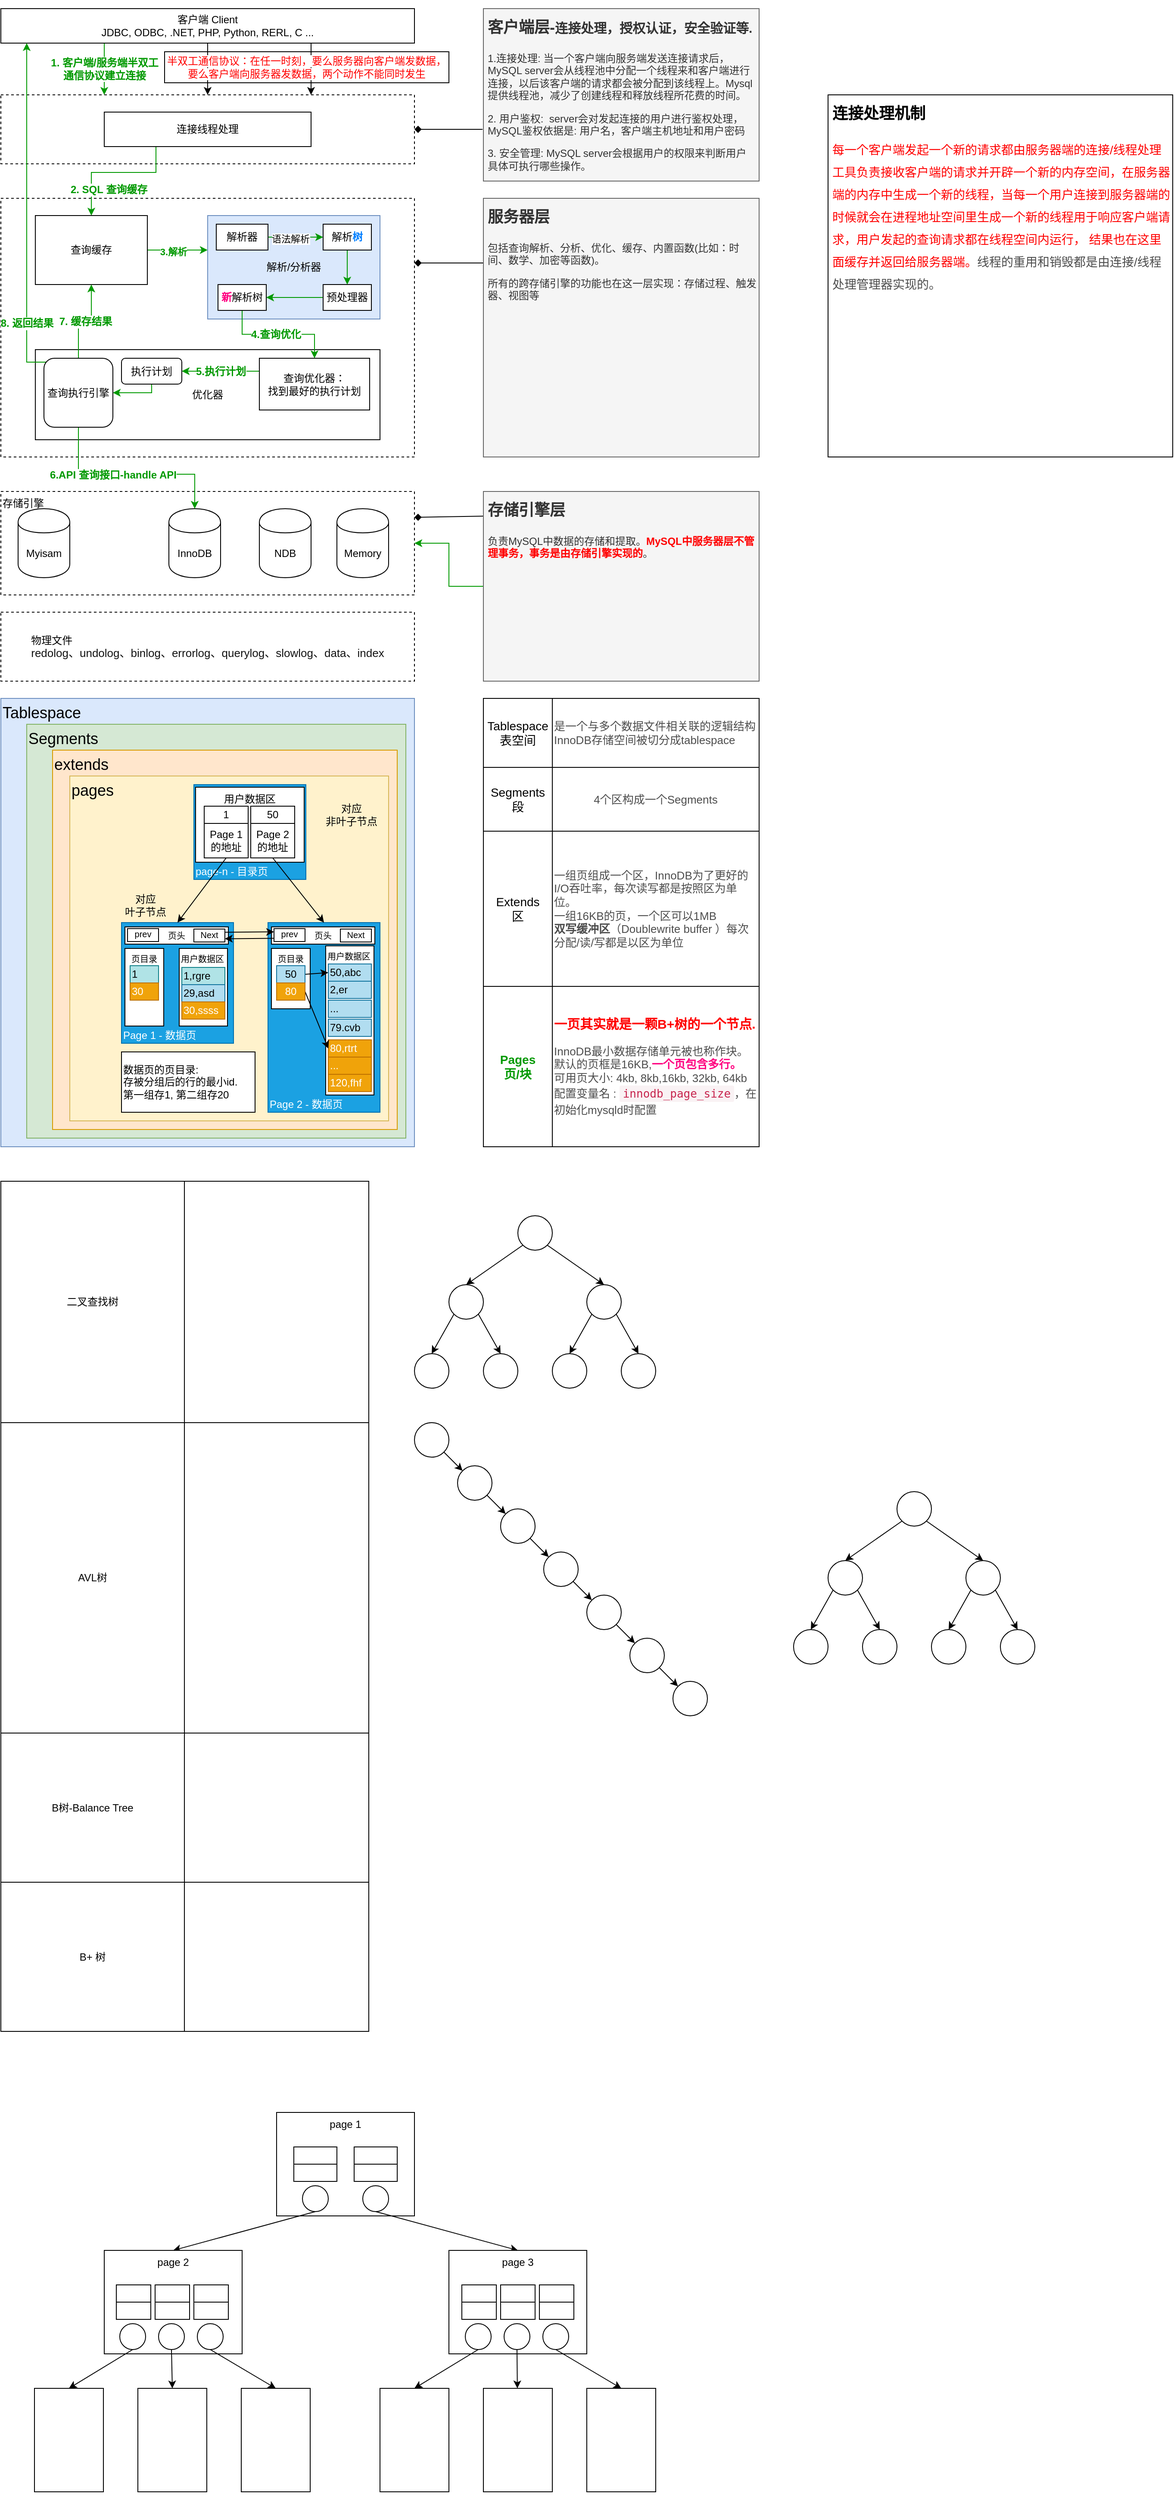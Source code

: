 <mxfile version="13.3.9" type="device" pages="2"><diagram id="6okuXUGJVfqcQcE55KSG" name="基础架构"><mxGraphModel dx="786" dy="1220" grid="1" gridSize="10" guides="1" tooltips="1" connect="1" arrows="1" fold="1" page="1" pageScale="1" pageWidth="827" pageHeight="1169" math="0" shadow="0"><root><mxCell id="0"/><mxCell id="1" parent="0"/><mxCell id="i_WEbplird6ns5bfVKfL-4" value="" style="rounded=0;whiteSpace=wrap;html=1;dashed=1;" parent="1" vertex="1"><mxGeometry x="40" y="300" width="480" height="300" as="geometry"/></mxCell><mxCell id="i_WEbplird6ns5bfVKfL-3" value="" style="rounded=0;whiteSpace=wrap;html=1;dashed=1;" parent="1" vertex="1"><mxGeometry x="40" y="180" width="480" height="80" as="geometry"/></mxCell><mxCell id="i_WEbplird6ns5bfVKfL-15" value="&lt;b style=&quot;font-size: 12px&quot;&gt;&lt;font color=&quot;#009900&quot;&gt;1. 客户端/服务端半双工&lt;br&gt;通信协议建立连接&lt;/font&gt;&lt;/b&gt;" style="edgeStyle=none;rounded=0;orthogonalLoop=1;jettySize=auto;html=1;exitX=0.25;exitY=1;exitDx=0;exitDy=0;entryX=0.25;entryY=0;entryDx=0;entryDy=0;strokeColor=#009900;" parent="1" source="i_WEbplird6ns5bfVKfL-1" target="i_WEbplird6ns5bfVKfL-3" edge="1"><mxGeometry relative="1" as="geometry"/></mxCell><mxCell id="i_WEbplird6ns5bfVKfL-16" style="edgeStyle=none;rounded=0;orthogonalLoop=1;jettySize=auto;html=1;exitX=0.5;exitY=1;exitDx=0;exitDy=0;" parent="1" source="i_WEbplird6ns5bfVKfL-1" target="i_WEbplird6ns5bfVKfL-3" edge="1"><mxGeometry relative="1" as="geometry"/></mxCell><mxCell id="i_WEbplird6ns5bfVKfL-17" style="edgeStyle=none;rounded=0;orthogonalLoop=1;jettySize=auto;html=1;exitX=0.75;exitY=1;exitDx=0;exitDy=0;entryX=0.75;entryY=0;entryDx=0;entryDy=0;" parent="1" source="i_WEbplird6ns5bfVKfL-1" target="i_WEbplird6ns5bfVKfL-3" edge="1"><mxGeometry relative="1" as="geometry"/></mxCell><mxCell id="i_WEbplird6ns5bfVKfL-1" value="客户端 Client&lt;br&gt;JDBC, ODBC, .NET, PHP, Python, RERL, C ..." style="rounded=0;whiteSpace=wrap;html=1;" parent="1" vertex="1"><mxGeometry x="40" y="80" width="480" height="40" as="geometry"/></mxCell><mxCell id="i_WEbplird6ns5bfVKfL-18" style="edgeStyle=orthogonalEdgeStyle;rounded=0;orthogonalLoop=1;jettySize=auto;html=1;exitX=0.25;exitY=1;exitDx=0;exitDy=0;entryX=0.5;entryY=0;entryDx=0;entryDy=0;strokeColor=#009900;" parent="1" source="i_WEbplird6ns5bfVKfL-2" target="i_WEbplird6ns5bfVKfL-7" edge="1"><mxGeometry relative="1" as="geometry"><Array as="points"><mxPoint x="220" y="270"/><mxPoint x="145" y="270"/></Array></mxGeometry></mxCell><mxCell id="i_WEbplird6ns5bfVKfL-36" value="&lt;b&gt;&lt;font style=&quot;font-size: 12px&quot; color=&quot;#009900&quot;&gt;2. SQL 查询缓存&lt;/font&gt;&lt;/b&gt;" style="edgeLabel;html=1;align=center;verticalAlign=middle;resizable=0;points=[];" parent="i_WEbplird6ns5bfVKfL-18" vertex="1" connectable="0"><mxGeometry x="-0.036" y="-3" relative="1" as="geometry"><mxPoint x="-11" y="23" as="offset"/></mxGeometry></mxCell><mxCell id="i_WEbplird6ns5bfVKfL-2" value="连接线程处理" style="rounded=0;whiteSpace=wrap;html=1;" parent="1" vertex="1"><mxGeometry x="160" y="200" width="240" height="40" as="geometry"/></mxCell><mxCell id="i_WEbplird6ns5bfVKfL-5" value="存储引擎" style="rounded=0;whiteSpace=wrap;html=1;dashed=1;verticalAlign=top;align=left;" parent="1" vertex="1"><mxGeometry x="40" y="640" width="480" height="120" as="geometry"/></mxCell><mxCell id="i_WEbplird6ns5bfVKfL-6" value="Myisam" style="shape=cylinder;whiteSpace=wrap;html=1;boundedLbl=1;backgroundOutline=1;" parent="1" vertex="1"><mxGeometry x="60" y="660" width="60" height="80" as="geometry"/></mxCell><mxCell id="i_WEbplird6ns5bfVKfL-37" style="edgeStyle=orthogonalEdgeStyle;rounded=0;orthogonalLoop=1;jettySize=auto;html=1;exitX=1;exitY=0.5;exitDx=0;exitDy=0;entryX=0;entryY=0.333;entryDx=0;entryDy=0;entryPerimeter=0;endArrow=classic;endFill=1;strokeColor=#009900;" parent="1" source="i_WEbplird6ns5bfVKfL-7" target="i_WEbplird6ns5bfVKfL-8" edge="1"><mxGeometry relative="1" as="geometry"/></mxCell><mxCell id="i_WEbplird6ns5bfVKfL-51" value="&lt;b&gt;&lt;font color=&quot;#009900&quot;&gt;3.解析&lt;/font&gt;&lt;/b&gt;" style="edgeLabel;html=1;align=center;verticalAlign=middle;resizable=0;points=[];" parent="i_WEbplird6ns5bfVKfL-37" vertex="1" connectable="0"><mxGeometry x="-0.143" y="-2" relative="1" as="geometry"><mxPoint as="offset"/></mxGeometry></mxCell><mxCell id="i_WEbplird6ns5bfVKfL-7" value="查询缓存" style="rounded=0;whiteSpace=wrap;html=1;" parent="1" vertex="1"><mxGeometry x="80" y="320" width="130" height="80" as="geometry"/></mxCell><mxCell id="i_WEbplird6ns5bfVKfL-8" value="解析/分析器" style="rounded=0;whiteSpace=wrap;html=1;fillColor=#dae8fc;strokeColor=#6c8ebf;" parent="1" vertex="1"><mxGeometry x="280" y="320" width="200" height="120" as="geometry"/></mxCell><mxCell id="i_WEbplird6ns5bfVKfL-9" value="优化器" style="rounded=0;whiteSpace=wrap;html=1;" parent="1" vertex="1"><mxGeometry x="80" y="475.5" width="400" height="104.5" as="geometry"/></mxCell><mxCell id="i_WEbplird6ns5bfVKfL-10" value="InnoDB" style="shape=cylinder;whiteSpace=wrap;html=1;boundedLbl=1;backgroundOutline=1;" parent="1" vertex="1"><mxGeometry x="235" y="660" width="60" height="80" as="geometry"/></mxCell><mxCell id="i_WEbplird6ns5bfVKfL-11" value="Memory" style="shape=cylinder;whiteSpace=wrap;html=1;boundedLbl=1;backgroundOutline=1;" parent="1" vertex="1"><mxGeometry x="430" y="660" width="60" height="80" as="geometry"/></mxCell><mxCell id="i_WEbplird6ns5bfVKfL-29" style="edgeStyle=none;rounded=0;orthogonalLoop=1;jettySize=auto;html=1;exitX=-0.003;exitY=0.7;exitDx=0;exitDy=0;entryX=1;entryY=0.5;entryDx=0;entryDy=0;endArrow=diamond;endFill=1;exitPerimeter=0;" parent="1" source="i_WEbplird6ns5bfVKfL-28" target="i_WEbplird6ns5bfVKfL-3" edge="1"><mxGeometry relative="1" as="geometry"/></mxCell><mxCell id="i_WEbplird6ns5bfVKfL-28" value="&lt;h1&gt;&lt;font style=&quot;font-size: 18px&quot;&gt;客户端层-&lt;/font&gt;&lt;font style=&quot;font-size: 15px&quot;&gt;连接处理，授权认证，安全验证等.&lt;/font&gt;&lt;/h1&gt;&lt;p&gt;1.连接处理: 当一个客户端向服务端发送连接请求后，MySQL server会从线程池中分配一个线程来和客户端进行连接，以后该客户端的请求都会被分配到该线程上。Mysql提供线程池，减少了创建线程和释放线程所花费的时间。&lt;/p&gt;&lt;p&gt;&lt;span&gt;2. 用户鉴权:&amp;nbsp; server会对发起连接的用户进行鉴权处理，MySQL鉴权依据是: 用户名，客户端主机地址和用户密码&lt;/span&gt;&lt;br&gt;&lt;/p&gt;&lt;p&gt;&lt;span&gt;3. 安全管理: MySQL server会根据用户的权限来判断用户具体可执行哪些操作。&lt;/span&gt;&lt;br&gt;&lt;/p&gt;" style="text;html=1;spacing=5;spacingTop=-20;whiteSpace=wrap;overflow=hidden;rounded=0;fillColor=#f5f5f5;strokeColor=#666666;fontColor=#333333;" parent="1" vertex="1"><mxGeometry x="600" y="80" width="320" height="200" as="geometry"/></mxCell><mxCell id="i_WEbplird6ns5bfVKfL-31" style="edgeStyle=none;rounded=0;orthogonalLoop=1;jettySize=auto;html=1;exitX=0;exitY=0.25;exitDx=0;exitDy=0;entryX=1;entryY=0.25;entryDx=0;entryDy=0;endArrow=diamond;endFill=1;" parent="1" source="i_WEbplird6ns5bfVKfL-30" target="i_WEbplird6ns5bfVKfL-4" edge="1"><mxGeometry relative="1" as="geometry"/></mxCell><mxCell id="i_WEbplird6ns5bfVKfL-30" value="&lt;h1&gt;&lt;font style=&quot;font-size: 18px&quot;&gt;服务器层&lt;/font&gt;&lt;/h1&gt;&lt;p&gt;&lt;span&gt;包括查询解析、分析、优化、缓存、内置函数(比如：时间、数学、加密等函数)。&lt;/span&gt;&lt;/p&gt;&lt;p&gt;&lt;span&gt;所有的跨存储引擎的功能也在这一层实现：存储过程、触发器、视图等&lt;/span&gt;&lt;br&gt;&lt;/p&gt;" style="text;html=1;spacing=5;spacingTop=-20;whiteSpace=wrap;overflow=hidden;rounded=0;fillColor=#f5f5f5;strokeColor=#666666;fontColor=#333333;" parent="1" vertex="1"><mxGeometry x="600" y="300" width="320" height="300" as="geometry"/></mxCell><mxCell id="i_WEbplird6ns5bfVKfL-34" style="edgeStyle=none;rounded=0;orthogonalLoop=1;jettySize=auto;html=1;entryX=1;entryY=0.25;entryDx=0;entryDy=0;endArrow=diamond;endFill=1;exitX=-0.001;exitY=0.13;exitDx=0;exitDy=0;exitPerimeter=0;" parent="1" source="i_WEbplird6ns5bfVKfL-33" target="i_WEbplird6ns5bfVKfL-5" edge="1"><mxGeometry relative="1" as="geometry"><mxPoint x="597" y="670" as="sourcePoint"/></mxGeometry></mxCell><mxCell id="hqczfqHnWzNGK72ttV61-27" value="" style="edgeStyle=orthogonalEdgeStyle;rounded=0;orthogonalLoop=1;jettySize=auto;html=1;endArrow=classic;endFill=1;strokeColor=#009900;fontSize=14;" parent="1" source="i_WEbplird6ns5bfVKfL-33" target="i_WEbplird6ns5bfVKfL-5" edge="1"><mxGeometry relative="1" as="geometry"/></mxCell><mxCell id="i_WEbplird6ns5bfVKfL-33" value="&lt;h1&gt;&lt;font style=&quot;font-size: 18px&quot;&gt;存储引擎层&lt;/font&gt;&lt;/h1&gt;&lt;p&gt;负责MySQL中数据的存储和提取。&lt;b&gt;&lt;font color=&quot;#ff0000&quot;&gt;MySQL中服务器层不管理事务，事务是由存储引擎实现的&lt;/font&gt;&lt;/b&gt;。&lt;/p&gt;" style="text;html=1;spacing=5;spacingTop=-20;whiteSpace=wrap;overflow=hidden;rounded=0;fillColor=#f5f5f5;strokeColor=#666666;fontColor=#333333;" parent="1" vertex="1"><mxGeometry x="600" y="640" width="320" height="220" as="geometry"/></mxCell><mxCell id="i_WEbplird6ns5bfVKfL-35" value="&lt;h1&gt;&lt;font style=&quot;font-size: 18px&quot;&gt;连接处理机制&lt;/font&gt;&lt;/h1&gt;&lt;p style=&quot;box-sizing: border-box ; outline: 0px ; margin: 0px 0px 16px ; padding: 0px ; color: rgb(77 , 77 , 77) ; line-height: 26px ; overflow-wrap: break-word ; background-color: rgb(255 , 255 , 255) ; font-size: 14px&quot;&gt;&lt;font style=&quot;box-sizing: border-box ; outline: 0px ; overflow-wrap: break-word ; font-size: 14px&quot;&gt;&lt;font color=&quot;red&quot; style=&quot;box-sizing: border-box ; outline: 0px ; overflow-wrap: break-word ; font-size: 14px&quot;&gt;&lt;span style=&quot;box-sizing: border-box ; outline: 0px ; overflow-wrap: break-word&quot;&gt;每一个客户端发起一个新的请求都由服务器端的连接/线程处理工具负责接收客户端的请求并开辟一个新的内存空间，在服务器端的内存中生成一个新的线程，当每一个用户连接到服务器端的时候就会在进程地址空间里生成一个新的线程用于响应客户端请求，用户发起的查询请求都在线程空间内运行， 结果也在这里面缓存并返回给服务器端。&lt;/span&gt;&lt;/font&gt;线程的重用和销毁都是由连接/线程处理管理器实现的。&lt;/font&gt;&lt;/p&gt;" style="text;html=1;spacing=5;spacingTop=-20;whiteSpace=wrap;overflow=hidden;rounded=0;fillColor=#ffffff;strokeColor=#000000;" parent="1" vertex="1"><mxGeometry x="1000" y="180" width="400" height="420" as="geometry"/></mxCell><mxCell id="i_WEbplird6ns5bfVKfL-40" value="" style="edgeStyle=orthogonalEdgeStyle;rounded=0;orthogonalLoop=1;jettySize=auto;html=1;endArrow=classic;endFill=1;strokeColor=#009900;" parent="1" source="i_WEbplird6ns5bfVKfL-38" target="i_WEbplird6ns5bfVKfL-39" edge="1"><mxGeometry relative="1" as="geometry"/></mxCell><mxCell id="i_WEbplird6ns5bfVKfL-41" value="语法解析" style="edgeLabel;html=1;align=center;verticalAlign=middle;resizable=0;points=[];" parent="i_WEbplird6ns5bfVKfL-40" vertex="1" connectable="0"><mxGeometry x="-0.2" y="-2" relative="1" as="geometry"><mxPoint as="offset"/></mxGeometry></mxCell><mxCell id="i_WEbplird6ns5bfVKfL-38" value="解析器" style="rounded=0;whiteSpace=wrap;html=1;strokeColor=#000000;fillColor=#ffffff;" parent="1" vertex="1"><mxGeometry x="290" y="330" width="60" height="30" as="geometry"/></mxCell><mxCell id="i_WEbplird6ns5bfVKfL-43" value="" style="edgeStyle=orthogonalEdgeStyle;rounded=0;orthogonalLoop=1;jettySize=auto;html=1;endArrow=classic;endFill=1;strokeColor=#009900;" parent="1" source="i_WEbplird6ns5bfVKfL-39" target="i_WEbplird6ns5bfVKfL-42" edge="1"><mxGeometry relative="1" as="geometry"/></mxCell><mxCell id="i_WEbplird6ns5bfVKfL-39" value="解析&lt;b&gt;&lt;font color=&quot;#007fff&quot;&gt;树&lt;/font&gt;&lt;/b&gt;" style="rounded=0;whiteSpace=wrap;html=1;strokeColor=#000000;fillColor=#ffffff;" parent="1" vertex="1"><mxGeometry x="414" y="330" width="56" height="30" as="geometry"/></mxCell><mxCell id="i_WEbplird6ns5bfVKfL-45" value="" style="edgeStyle=orthogonalEdgeStyle;rounded=0;orthogonalLoop=1;jettySize=auto;html=1;endArrow=classic;endFill=1;strokeColor=#009900;" parent="1" source="i_WEbplird6ns5bfVKfL-42" target="i_WEbplird6ns5bfVKfL-44" edge="1"><mxGeometry relative="1" as="geometry"/></mxCell><mxCell id="i_WEbplird6ns5bfVKfL-42" value="预处理器" style="rounded=0;whiteSpace=wrap;html=1;strokeColor=#000000;fillColor=#ffffff;" parent="1" vertex="1"><mxGeometry x="414" y="400" width="56" height="30" as="geometry"/></mxCell><mxCell id="i_WEbplird6ns5bfVKfL-48" style="edgeStyle=orthogonalEdgeStyle;rounded=0;orthogonalLoop=1;jettySize=auto;html=1;exitX=0.5;exitY=1;exitDx=0;exitDy=0;entryX=0.5;entryY=0;entryDx=0;entryDy=0;endArrow=classic;endFill=1;strokeColor=#009900;" parent="1" source="i_WEbplird6ns5bfVKfL-44" target="i_WEbplird6ns5bfVKfL-46" edge="1"><mxGeometry relative="1" as="geometry"/></mxCell><mxCell id="i_WEbplird6ns5bfVKfL-49" value="&lt;b&gt;&lt;font style=&quot;font-size: 12px&quot; color=&quot;#009900&quot;&gt;4.查询优化&lt;/font&gt;&lt;/b&gt;" style="edgeLabel;html=1;align=center;verticalAlign=middle;resizable=0;points=[];" parent="i_WEbplird6ns5bfVKfL-48" vertex="1" connectable="0"><mxGeometry x="-0.05" relative="1" as="geometry"><mxPoint as="offset"/></mxGeometry></mxCell><mxCell id="i_WEbplird6ns5bfVKfL-44" value="&lt;b&gt;&lt;font color=&quot;#ff0080&quot;&gt;新&lt;/font&gt;&lt;/b&gt;解析树" style="rounded=0;whiteSpace=wrap;html=1;strokeColor=#000000;fillColor=#ffffff;" parent="1" vertex="1"><mxGeometry x="292" y="400" width="56" height="30" as="geometry"/></mxCell><mxCell id="i_WEbplird6ns5bfVKfL-54" value="&lt;b&gt;&lt;font style=&quot;font-size: 12px&quot; color=&quot;#009900&quot;&gt;5.执行计划&lt;/font&gt;&lt;/b&gt;" style="edgeStyle=orthogonalEdgeStyle;rounded=0;orthogonalLoop=1;jettySize=auto;html=1;exitX=0;exitY=0.25;exitDx=0;exitDy=0;entryX=1;entryY=0.5;entryDx=0;entryDy=0;endArrow=classic;endFill=1;strokeColor=#009900;" parent="1" source="i_WEbplird6ns5bfVKfL-46" target="i_WEbplird6ns5bfVKfL-52" edge="1"><mxGeometry relative="1" as="geometry"/></mxCell><mxCell id="i_WEbplird6ns5bfVKfL-46" value="查询优化器：&lt;br&gt;找到最好的执行计划" style="rounded=0;whiteSpace=wrap;html=1;strokeColor=#000000;fillColor=#ffffff;" parent="1" vertex="1"><mxGeometry x="340" y="485.5" width="128" height="60" as="geometry"/></mxCell><mxCell id="i_WEbplird6ns5bfVKfL-55" style="edgeStyle=orthogonalEdgeStyle;rounded=0;orthogonalLoop=1;jettySize=auto;html=1;exitX=0.5;exitY=1;exitDx=0;exitDy=0;entryX=1;entryY=0.5;entryDx=0;entryDy=0;endArrow=classic;endFill=1;strokeColor=#009900;" parent="1" source="i_WEbplird6ns5bfVKfL-52" target="i_WEbplird6ns5bfVKfL-53" edge="1"><mxGeometry relative="1" as="geometry"><Array as="points"><mxPoint x="215" y="525.5"/></Array></mxGeometry></mxCell><mxCell id="i_WEbplird6ns5bfVKfL-52" value="执行计划" style="rounded=1;whiteSpace=wrap;html=1;strokeColor=#000000;fillColor=#ffffff;" parent="1" vertex="1"><mxGeometry x="180" y="485.5" width="70" height="30" as="geometry"/></mxCell><mxCell id="i_WEbplird6ns5bfVKfL-56" style="edgeStyle=orthogonalEdgeStyle;rounded=0;orthogonalLoop=1;jettySize=auto;html=1;exitX=0.5;exitY=1;exitDx=0;exitDy=0;entryX=0.5;entryY=0;entryDx=0;entryDy=0;endArrow=classic;endFill=1;strokeColor=#009900;" parent="1" source="i_WEbplird6ns5bfVKfL-53" target="i_WEbplird6ns5bfVKfL-10" edge="1"><mxGeometry relative="1" as="geometry"><Array as="points"><mxPoint x="130" y="620"/><mxPoint x="265" y="620"/></Array></mxGeometry></mxCell><mxCell id="i_WEbplird6ns5bfVKfL-57" value="&lt;b&gt;&lt;font style=&quot;font-size: 12px&quot; color=&quot;#009900&quot;&gt;6.API 查询接口-handle API&lt;/font&gt;&lt;/b&gt;" style="edgeLabel;html=1;align=center;verticalAlign=middle;resizable=0;points=[];" parent="i_WEbplird6ns5bfVKfL-56" vertex="1" connectable="0"><mxGeometry x="-0.182" y="-1" relative="1" as="geometry"><mxPoint as="offset"/></mxGeometry></mxCell><mxCell id="i_WEbplird6ns5bfVKfL-58" value="&lt;b&gt;&lt;font style=&quot;font-size: 12px&quot; color=&quot;#009900&quot;&gt;7. 缓存结果&lt;/font&gt;&lt;/b&gt;" style="edgeStyle=orthogonalEdgeStyle;rounded=0;orthogonalLoop=1;jettySize=auto;html=1;exitX=0.5;exitY=0;exitDx=0;exitDy=0;entryX=0.5;entryY=1;entryDx=0;entryDy=0;endArrow=classic;endFill=1;strokeColor=#009900;" parent="1" source="i_WEbplird6ns5bfVKfL-53" target="i_WEbplird6ns5bfVKfL-7" edge="1"><mxGeometry relative="1" as="geometry"/></mxCell><mxCell id="i_WEbplird6ns5bfVKfL-59" style="edgeStyle=orthogonalEdgeStyle;rounded=0;orthogonalLoop=1;jettySize=auto;html=1;exitX=0.25;exitY=0;exitDx=0;exitDy=0;endArrow=classic;endFill=1;strokeColor=#009900;" parent="1" source="i_WEbplird6ns5bfVKfL-53" target="i_WEbplird6ns5bfVKfL-1" edge="1"><mxGeometry relative="1" as="geometry"><mxPoint x="107" y="120" as="targetPoint"/><Array as="points"><mxPoint x="110" y="490"/><mxPoint x="70" y="490"/><mxPoint x="70" y="100"/></Array></mxGeometry></mxCell><mxCell id="i_WEbplird6ns5bfVKfL-60" value="&lt;b&gt;&lt;font style=&quot;font-size: 12px&quot; color=&quot;#009900&quot;&gt;8. 返回结果&lt;/font&gt;&lt;/b&gt;" style="edgeLabel;html=1;align=center;verticalAlign=middle;resizable=0;points=[];" parent="i_WEbplird6ns5bfVKfL-59" vertex="1" connectable="0"><mxGeometry x="-0.568" relative="1" as="geometry"><mxPoint as="offset"/></mxGeometry></mxCell><mxCell id="i_WEbplird6ns5bfVKfL-53" value="查询执行引擎" style="rounded=1;whiteSpace=wrap;html=1;strokeColor=#000000;fillColor=#ffffff;" parent="1" vertex="1"><mxGeometry x="90" y="485.5" width="80" height="80" as="geometry"/></mxCell><mxCell id="hqczfqHnWzNGK72ttV61-1" value="Tablespace" style="rounded=0;whiteSpace=wrap;html=1;strokeColor=#6c8ebf;fillColor=#dae8fc;verticalAlign=top;align=left;fontSize=18;" parent="1" vertex="1"><mxGeometry x="40" y="880" width="480" height="520" as="geometry"/></mxCell><mxCell id="hqczfqHnWzNGK72ttV61-2" value="Segments" style="rounded=0;whiteSpace=wrap;html=1;strokeColor=#82b366;fillColor=#d5e8d4;verticalAlign=top;align=left;fontSize=18;" parent="1" vertex="1"><mxGeometry x="70" y="910" width="440" height="480" as="geometry"/></mxCell><mxCell id="hqczfqHnWzNGK72ttV61-3" value="extends" style="rounded=0;whiteSpace=wrap;html=1;strokeColor=#d79b00;fillColor=#ffe6cc;verticalAlign=top;align=left;fontSize=18;" parent="1" vertex="1"><mxGeometry x="100" y="940" width="400" height="440" as="geometry"/></mxCell><mxCell id="hqczfqHnWzNGK72ttV61-5" value="pages" style="rounded=0;whiteSpace=wrap;html=1;strokeColor=#d6b656;fillColor=#fff2cc;fontSize=18;align=left;verticalAlign=top;" parent="1" vertex="1"><mxGeometry x="120" y="970" width="370" height="400" as="geometry"/></mxCell><mxCell id="hqczfqHnWzNGK72ttV61-25" value="NDB" style="shape=cylinder;whiteSpace=wrap;html=1;boundedLbl=1;backgroundOutline=1;" parent="1" vertex="1"><mxGeometry x="340" y="660" width="60" height="80" as="geometry"/></mxCell><mxCell id="hqczfqHnWzNGK72ttV61-9" value="" style="shape=table;html=1;whiteSpace=wrap;startSize=0;container=1;collapsible=0;childLayout=tableLayout;rounded=0;strokeColor=#000000;fillColor=#ffffff;fontSize=18;align=left;" parent="1" vertex="1"><mxGeometry x="600" y="880" width="320" height="520" as="geometry"/></mxCell><mxCell id="hqczfqHnWzNGK72ttV61-10" value="" style="shape=partialRectangle;html=1;whiteSpace=wrap;collapsible=0;dropTarget=0;pointerEvents=0;fillColor=none;top=0;left=0;bottom=0;right=0;points=[[0,0.5],[1,0.5]];portConstraint=eastwest;" parent="hqczfqHnWzNGK72ttV61-9" vertex="1"><mxGeometry width="320" height="80" as="geometry"/></mxCell><mxCell id="hqczfqHnWzNGK72ttV61-11" value="Tablespace&lt;br style=&quot;font-size: 14px;&quot;&gt;表空间" style="shape=partialRectangle;html=1;whiteSpace=wrap;connectable=0;fillColor=none;top=0;left=0;bottom=0;right=0;overflow=hidden;fontSize=14;" parent="hqczfqHnWzNGK72ttV61-10" vertex="1"><mxGeometry width="80" height="80" as="geometry"/></mxCell><mxCell id="hqczfqHnWzNGK72ttV61-12" value="&lt;div&gt;&lt;span style=&quot;font-size: 13px ; background-color: rgb(255 , 255 , 255) ; color: rgb(77 , 77 , 77)&quot;&gt;是一个与多个数据文件相关联的逻辑结构&lt;/span&gt;&lt;br&gt;&lt;/div&gt;&lt;div&gt;&lt;span style=&quot;color: rgb(77 , 77 , 77) ; font-size: 13px ; background-color: rgb(255 , 255 , 255)&quot;&gt;InnoDB存储空间被切分成tablespace&lt;/span&gt;&lt;span style=&quot;background-color: rgb(255 , 255 , 255) ; color: rgb(77 , 77 , 77)&quot;&gt;&lt;font style=&quot;font-size: 13px&quot;&gt;&lt;br&gt;&lt;/font&gt;&lt;/span&gt;&lt;/div&gt;" style="shape=partialRectangle;html=1;whiteSpace=wrap;connectable=0;fillColor=none;top=0;left=0;bottom=0;right=0;overflow=hidden;align=left;" parent="hqczfqHnWzNGK72ttV61-10" vertex="1"><mxGeometry x="80" width="240" height="80" as="geometry"/></mxCell><mxCell id="hqczfqHnWzNGK72ttV61-14" value="" style="shape=partialRectangle;html=1;whiteSpace=wrap;collapsible=0;dropTarget=0;pointerEvents=0;fillColor=none;top=0;left=0;bottom=0;right=0;points=[[0,0.5],[1,0.5]];portConstraint=eastwest;" parent="hqczfqHnWzNGK72ttV61-9" vertex="1"><mxGeometry y="80" width="320" height="74" as="geometry"/></mxCell><mxCell id="hqczfqHnWzNGK72ttV61-15" value="Segments&lt;br style=&quot;font-size: 14px;&quot;&gt;段" style="shape=partialRectangle;html=1;whiteSpace=wrap;connectable=0;fillColor=none;top=0;left=0;bottom=0;right=0;overflow=hidden;fontSize=14;" parent="hqczfqHnWzNGK72ttV61-14" vertex="1"><mxGeometry width="80" height="74" as="geometry"/></mxCell><mxCell id="hqczfqHnWzNGK72ttV61-16" value="&lt;span style=&quot;color: rgb(77 , 77 , 77) ; font-family: , &amp;#34;sf ui text&amp;#34; , &amp;#34;arial&amp;#34; , &amp;#34;pingfang sc&amp;#34; , &amp;#34;hiragino sans gb&amp;#34; , &amp;#34;microsoft yahei&amp;#34; , &amp;#34;wenquanyi micro hei&amp;#34; , sans-serif ; text-align: left ; background-color: rgb(255 , 255 , 255)&quot;&gt;&lt;font style=&quot;font-size: 13px&quot;&gt;4个区构成一个Segments&lt;/font&gt;&lt;/span&gt;" style="shape=partialRectangle;html=1;whiteSpace=wrap;connectable=0;fillColor=none;top=0;left=0;bottom=0;right=0;overflow=hidden;" parent="hqczfqHnWzNGK72ttV61-14" vertex="1"><mxGeometry x="80" width="240" height="74" as="geometry"/></mxCell><mxCell id="hqczfqHnWzNGK72ttV61-18" value="" style="shape=partialRectangle;html=1;whiteSpace=wrap;collapsible=0;dropTarget=0;pointerEvents=0;fillColor=none;top=0;left=0;bottom=0;right=0;points=[[0,0.5],[1,0.5]];portConstraint=eastwest;" parent="hqczfqHnWzNGK72ttV61-9" vertex="1"><mxGeometry y="154" width="320" height="180" as="geometry"/></mxCell><mxCell id="hqczfqHnWzNGK72ttV61-19" value="Extends&lt;br style=&quot;font-size: 14px;&quot;&gt;区" style="shape=partialRectangle;html=1;whiteSpace=wrap;connectable=0;fillColor=none;top=0;left=0;bottom=0;right=0;overflow=hidden;fontSize=14;" parent="hqczfqHnWzNGK72ttV61-18" vertex="1"><mxGeometry width="80" height="180" as="geometry"/></mxCell><mxCell id="hqczfqHnWzNGK72ttV61-20" value="&lt;font style=&quot;font-size: 13px&quot;&gt;&lt;span style=&quot;color: rgb(77 , 77 , 77) ; background-color: rgb(255 , 255 , 255)&quot;&gt;一组页组成一个区，InnoDB为了更好的I/O吞吐率，每次读写都是按照区为单位。&lt;/span&gt;&lt;br style=&quot;box-sizing: border-box ; outline: 0px ; overflow-wrap: break-word ; color: rgb(77 , 77 , 77) ; background-color: rgb(255 , 255 , 255)&quot;&gt;&lt;span style=&quot;color: rgb(77 , 77 , 77) ; background-color: rgb(255 , 255 , 255)&quot;&gt;一组16KB的页，一个区可以1MB&lt;br&gt;&lt;/span&gt;&lt;span style=&quot;box-sizing: border-box ; outline: 0px ; font-weight: 700 ; overflow-wrap: break-word ; color: rgb(77 , 77 , 77) ; background-color: rgb(255 , 255 , 255)&quot;&gt;双写缓冲区&lt;/span&gt;&lt;span style=&quot;color: rgb(77 , 77 , 77) ; background-color: rgb(255 , 255 , 255)&quot;&gt;（Doublewrite buffer ）每次分配/读/写都是以区为单位&lt;/span&gt;&lt;/font&gt;" style="shape=partialRectangle;html=1;whiteSpace=wrap;connectable=0;fillColor=none;top=0;left=0;bottom=0;right=0;overflow=hidden;align=left;" parent="hqczfqHnWzNGK72ttV61-18" vertex="1"><mxGeometry x="80" width="240" height="180" as="geometry"/></mxCell><mxCell id="hqczfqHnWzNGK72ttV61-22" style="shape=partialRectangle;html=1;whiteSpace=wrap;collapsible=0;dropTarget=0;pointerEvents=0;fillColor=none;top=0;left=0;bottom=0;right=0;points=[[0,0.5],[1,0.5]];portConstraint=eastwest;" parent="hqczfqHnWzNGK72ttV61-9" vertex="1"><mxGeometry y="334" width="320" height="186" as="geometry"/></mxCell><mxCell id="hqczfqHnWzNGK72ttV61-23" value="&lt;b&gt;&lt;font color=&quot;#009900&quot;&gt;Pages&lt;br style=&quot;font-size: 14px&quot;&gt;页/块&lt;/font&gt;&lt;/b&gt;" style="shape=partialRectangle;html=1;whiteSpace=wrap;connectable=0;fillColor=none;top=0;left=0;bottom=0;right=0;overflow=hidden;fontSize=14;" parent="hqczfqHnWzNGK72ttV61-22" vertex="1"><mxGeometry width="80" height="186" as="geometry"/></mxCell><mxCell id="hqczfqHnWzNGK72ttV61-24" value="&lt;font&gt;&lt;span style=&quot;background-color: rgb(255 , 255 , 255)&quot;&gt;&lt;b&gt;&lt;font style=&quot;font-size: 15px&quot; color=&quot;#ff0000&quot;&gt;一页其实就是一颗B+树的一个节点.&lt;/font&gt;&lt;/b&gt;&lt;br&gt;&lt;br&gt;&lt;span style=&quot;color: rgb(77 , 77 , 77) ; font-size: 13px&quot;&gt;InnoDB最小数据存储单元被也称作块。默认的页框是16KB,&lt;/span&gt;&lt;b style=&quot;font-size: 13px&quot;&gt;&lt;font color=&quot;#ff0080&quot;&gt;一个页包含多行。&lt;/font&gt;&lt;/b&gt;&lt;/span&gt;&lt;br style=&quot;box-sizing: border-box ; outline: 0px ; overflow-wrap: break-word ; color: rgb(77 , 77 , 77) ; font-family: , &amp;#34;sf ui text&amp;#34; , &amp;#34;arial&amp;#34; , &amp;#34;pingfang sc&amp;#34; , &amp;#34;hiragino sans gb&amp;#34; , &amp;#34;microsoft yahei&amp;#34; , &amp;#34;wenquanyi micro hei&amp;#34; , sans-serif ; background-color: rgb(255 , 255 , 255)&quot;&gt;&lt;span style=&quot;font-size: 13px ; color: rgb(77 , 77 , 77) ; background-color: rgb(255 , 255 , 255)&quot;&gt;可用页大小: 4kb, 8kb,16kb, 32kb, 64kb&lt;/span&gt;&lt;br style=&quot;box-sizing: border-box ; outline: 0px ; overflow-wrap: break-word ; color: rgb(77 , 77 , 77) ; font-family: , &amp;#34;sf ui text&amp;#34; , &amp;#34;arial&amp;#34; , &amp;#34;pingfang sc&amp;#34; , &amp;#34;hiragino sans gb&amp;#34; , &amp;#34;microsoft yahei&amp;#34; , &amp;#34;wenquanyi micro hei&amp;#34; , sans-serif ; background-color: rgb(255 , 255 , 255)&quot;&gt;&lt;span style=&quot;font-size: 13px ; color: rgb(77 , 77 , 77) ; background-color: rgb(255 , 255 , 255)&quot;&gt;配置变量名 :&amp;nbsp;&lt;/span&gt;&lt;code style=&quot;font-size: 13px ; box-sizing: border-box ; outline: 0px ; font-family: &amp;#34;source code pro&amp;#34; , &amp;#34;dejavu sans mono&amp;#34; , &amp;#34;ubuntu mono&amp;#34; , &amp;#34;anonymous pro&amp;#34; , &amp;#34;droid sans mono&amp;#34; , &amp;#34;menlo&amp;#34; , &amp;#34;monaco&amp;#34; , &amp;#34;consolas&amp;#34; , &amp;#34;inconsolata&amp;#34; , &amp;#34;courier&amp;#34; , monospace , &amp;#34;pingfang sc&amp;#34; , &amp;#34;microsoft yahei&amp;#34; , sans-serif ; line-height: 22px ; color: rgb(199 , 37 , 78) ; background-color: rgb(249 , 242 , 244) ; border-radius: 2px ; padding: 2px 4px ; overflow-wrap: break-word&quot;&gt;innodb_page_size&lt;/code&gt;&lt;span style=&quot;font-size: 13px ; color: rgb(77 , 77 , 77) ; background-color: rgb(255 , 255 , 255)&quot;&gt;，在初始化mysqld时配置&lt;/span&gt;&lt;/font&gt;" style="shape=partialRectangle;html=1;whiteSpace=wrap;connectable=0;fillColor=none;top=0;left=0;bottom=0;right=0;overflow=hidden;align=left;" parent="hqczfqHnWzNGK72ttV61-22" vertex="1"><mxGeometry x="80" width="240" height="186" as="geometry"/></mxCell><mxCell id="hqczfqHnWzNGK72ttV61-26" value="&lt;div style=&quot;text-align: left&quot;&gt;&lt;span&gt;物理文件&lt;/span&gt;&lt;/div&gt;&lt;span style=&quot;color: rgb(18 , 18 , 18) ; background-color: rgb(255 , 255 , 255)&quot;&gt;&lt;font style=&quot;font-size: 13px&quot;&gt;redolog、undolog、binlog、errorlog、querylog、slowlog、data、index&lt;/font&gt;&lt;/span&gt;" style="rounded=0;whiteSpace=wrap;html=1;dashed=1;" parent="1" vertex="1"><mxGeometry x="40" y="780" width="480" height="80" as="geometry"/></mxCell><mxCell id="i_WEbplird6ns5bfVKfL-61" value="&lt;span style=&quot;box-sizing: border-box ; outline: 0px ; overflow-wrap: break-word ; color: rgb(255 , 0 , 0) ; background-color: rgb(255 , 255 , 255)&quot;&gt;&lt;font style=&quot;font-size: 12px&quot;&gt;半双工通信协议：在任一时刻，要么服务器向客户端发数据，&lt;br&gt;要么客户端向服务器发数据，两个动作不能同时发生&lt;/font&gt;&lt;/span&gt;" style="text;html=1;fillColor=none;align=center;verticalAlign=middle;whiteSpace=wrap;rounded=0;strokeColor=#000000;" parent="1" vertex="1"><mxGeometry x="230" y="130" width="330" height="36" as="geometry"/></mxCell><mxCell id="L1ZGy3kNcdwBFo-eFuV2-1" value="Page 1 - 数据页" style="rounded=0;whiteSpace=wrap;html=1;verticalAlign=bottom;align=left;fillColor=#1ba1e2;strokeColor=#006EAF;fontColor=#ffffff;" parent="1" vertex="1"><mxGeometry x="180" y="1140" width="130" height="140" as="geometry"/></mxCell><mxCell id="L1ZGy3kNcdwBFo-eFuV2-2" value="页目录" style="rounded=0;whiteSpace=wrap;html=1;align=center;verticalAlign=top;fontSize=10;" parent="1" vertex="1"><mxGeometry x="184" y="1170" width="45" height="90" as="geometry"/></mxCell><mxCell id="L1ZGy3kNcdwBFo-eFuV2-3" value="用户数据区" style="rounded=0;whiteSpace=wrap;html=1;align=left;verticalAlign=top;fontSize=10;" parent="1" vertex="1"><mxGeometry x="247" y="1170" width="56" height="90" as="geometry"/></mxCell><mxCell id="L1ZGy3kNcdwBFo-eFuV2-4" value="页头" style="rounded=0;whiteSpace=wrap;html=1;fontSize=10;align=center;verticalAlign=middle;" parent="1" vertex="1"><mxGeometry x="184" y="1145" width="120" height="20" as="geometry"/></mxCell><mxCell id="L1ZGy3kNcdwBFo-eFuV2-5" value="prev" style="rounded=0;whiteSpace=wrap;html=1;fontSize=10;align=center;verticalAlign=bottom;" parent="1" vertex="1"><mxGeometry x="187" y="1147" width="36" height="15" as="geometry"/></mxCell><mxCell id="L1ZGy3kNcdwBFo-eFuV2-6" value="Next" style="rounded=0;whiteSpace=wrap;html=1;fontSize=10;align=center;verticalAlign=bottom;" parent="1" vertex="1"><mxGeometry x="264" y="1147.5" width="36" height="15" as="geometry"/></mxCell><mxCell id="hqczfqHnWzNGK72ttV61-6" value="1,rgre" style="rounded=0;whiteSpace=wrap;html=1;strokeColor=#0e8088;fillColor=#b0e3e6;fontSize=12;align=left;" parent="1" vertex="1"><mxGeometry x="250" y="1192" width="50" height="20" as="geometry"/></mxCell><mxCell id="L1ZGy3kNcdwBFo-eFuV2-7" value="29,asd" style="rounded=0;whiteSpace=wrap;html=1;strokeColor=#10739e;fillColor=#b1ddf0;fontSize=12;align=left;" parent="1" vertex="1"><mxGeometry x="250" y="1212" width="50" height="20" as="geometry"/></mxCell><mxCell id="L1ZGy3kNcdwBFo-eFuV2-8" value="30,ssss" style="rounded=0;whiteSpace=wrap;html=1;strokeColor=#BD7000;fillColor=#f0a30a;fontSize=12;align=left;fontColor=#ffffff;" parent="1" vertex="1"><mxGeometry x="250" y="1232" width="50" height="20" as="geometry"/></mxCell><mxCell id="hqczfqHnWzNGK72ttV61-8" value="&lt;font style=&quot;font-size: 12px&quot;&gt;1&lt;/font&gt;" style="rounded=0;whiteSpace=wrap;html=1;strokeColor=#0e8088;fillColor=#b0e3e6;fontSize=12;align=left;" parent="1" vertex="1"><mxGeometry x="190" y="1190" width="33" height="20" as="geometry"/></mxCell><mxCell id="L1ZGy3kNcdwBFo-eFuV2-9" value="&lt;font style=&quot;font-size: 12px&quot;&gt;30&lt;/font&gt;" style="rounded=0;whiteSpace=wrap;html=1;strokeColor=#BD7000;fillColor=#f0a30a;fontSize=12;align=left;fontColor=#ffffff;" parent="1" vertex="1"><mxGeometry x="190" y="1210" width="33" height="20" as="geometry"/></mxCell><mxCell id="L1ZGy3kNcdwBFo-eFuV2-10" value="Page 2 - 数据页" style="rounded=0;whiteSpace=wrap;html=1;verticalAlign=bottom;align=left;fillColor=#1ba1e2;strokeColor=#006EAF;fontColor=#ffffff;" parent="1" vertex="1"><mxGeometry x="350" y="1140" width="130" height="220" as="geometry"/></mxCell><mxCell id="L1ZGy3kNcdwBFo-eFuV2-11" value="页目录" style="rounded=0;whiteSpace=wrap;html=1;align=center;verticalAlign=top;fontSize=10;" parent="1" vertex="1"><mxGeometry x="354" y="1170" width="45" height="70" as="geometry"/></mxCell><mxCell id="L1ZGy3kNcdwBFo-eFuV2-12" value="用户数据区" style="rounded=0;whiteSpace=wrap;html=1;align=left;verticalAlign=top;fontSize=10;" parent="1" vertex="1"><mxGeometry x="417" y="1167" width="56" height="173" as="geometry"/></mxCell><mxCell id="L1ZGy3kNcdwBFo-eFuV2-13" value="页头" style="rounded=0;whiteSpace=wrap;html=1;fontSize=10;align=center;verticalAlign=middle;" parent="1" vertex="1"><mxGeometry x="354" y="1145" width="120" height="20" as="geometry"/></mxCell><mxCell id="L1ZGy3kNcdwBFo-eFuV2-31" style="edgeStyle=none;rounded=0;orthogonalLoop=1;jettySize=auto;html=1;exitX=0;exitY=0.75;exitDx=0;exitDy=0;entryX=1;entryY=0.75;entryDx=0;entryDy=0;strokeColor=#000000;fontSize=12;" parent="1" source="L1ZGy3kNcdwBFo-eFuV2-14" target="L1ZGy3kNcdwBFo-eFuV2-6" edge="1"><mxGeometry relative="1" as="geometry"/></mxCell><mxCell id="L1ZGy3kNcdwBFo-eFuV2-14" value="prev" style="rounded=0;whiteSpace=wrap;html=1;fontSize=10;align=center;verticalAlign=bottom;" parent="1" vertex="1"><mxGeometry x="357" y="1147" width="36" height="15" as="geometry"/></mxCell><mxCell id="L1ZGy3kNcdwBFo-eFuV2-15" value="Next" style="rounded=0;whiteSpace=wrap;html=1;fontSize=10;align=center;verticalAlign=bottom;" parent="1" vertex="1"><mxGeometry x="434" y="1147.5" width="36" height="15" as="geometry"/></mxCell><mxCell id="L1ZGy3kNcdwBFo-eFuV2-16" value="50,abc" style="rounded=0;whiteSpace=wrap;html=1;strokeColor=#10739e;fillColor=#b1ddf0;fontSize=12;align=left;" parent="1" vertex="1"><mxGeometry x="420" y="1188" width="50" height="20" as="geometry"/></mxCell><mxCell id="L1ZGy3kNcdwBFo-eFuV2-17" value="2,er" style="rounded=0;whiteSpace=wrap;html=1;strokeColor=#10739e;fillColor=#b1ddf0;fontSize=12;align=left;" parent="1" vertex="1"><mxGeometry x="420" y="1208" width="50" height="20" as="geometry"/></mxCell><mxCell id="L1ZGy3kNcdwBFo-eFuV2-18" value="80,rtrt" style="rounded=0;whiteSpace=wrap;html=1;strokeColor=#BD7000;fillColor=#f0a30a;fontSize=12;align=left;fontColor=#ffffff;" parent="1" vertex="1"><mxGeometry x="420" y="1276" width="50" height="20" as="geometry"/></mxCell><mxCell id="L1ZGy3kNcdwBFo-eFuV2-23" style="rounded=0;orthogonalLoop=1;jettySize=auto;html=1;exitX=1;exitY=0.5;exitDx=0;exitDy=0;entryX=0;entryY=0.5;entryDx=0;entryDy=0;fontSize=12;" parent="1" source="L1ZGy3kNcdwBFo-eFuV2-19" target="L1ZGy3kNcdwBFo-eFuV2-16" edge="1"><mxGeometry relative="1" as="geometry"/></mxCell><mxCell id="L1ZGy3kNcdwBFo-eFuV2-19" value="&lt;font style=&quot;font-size: 12px&quot;&gt;50&lt;/font&gt;" style="rounded=0;whiteSpace=wrap;html=1;strokeColor=#10739e;fillColor=#b1ddf0;fontSize=12;align=center;" parent="1" vertex="1"><mxGeometry x="360" y="1190" width="33" height="20" as="geometry"/></mxCell><mxCell id="L1ZGy3kNcdwBFo-eFuV2-29" style="edgeStyle=none;rounded=0;orthogonalLoop=1;jettySize=auto;html=1;exitX=1;exitY=0.5;exitDx=0;exitDy=0;entryX=0;entryY=0.5;entryDx=0;entryDy=0;fontSize=12;" parent="1" source="L1ZGy3kNcdwBFo-eFuV2-20" target="L1ZGy3kNcdwBFo-eFuV2-18" edge="1"><mxGeometry relative="1" as="geometry"/></mxCell><mxCell id="L1ZGy3kNcdwBFo-eFuV2-20" value="&lt;font style=&quot;font-size: 12px&quot;&gt;80&lt;/font&gt;" style="rounded=0;whiteSpace=wrap;html=1;strokeColor=#BD7000;fillColor=#f0a30a;fontSize=12;align=center;fontColor=#ffffff;" parent="1" vertex="1"><mxGeometry x="360" y="1210" width="33" height="20" as="geometry"/></mxCell><mxCell id="L1ZGy3kNcdwBFo-eFuV2-21" style="rounded=0;orthogonalLoop=1;jettySize=auto;html=1;exitX=1;exitY=0.25;exitDx=0;exitDy=0;entryX=0;entryY=0.25;entryDx=0;entryDy=0;fontSize=12;" parent="1" source="L1ZGy3kNcdwBFo-eFuV2-6" target="L1ZGy3kNcdwBFo-eFuV2-14" edge="1"><mxGeometry relative="1" as="geometry"/></mxCell><mxCell id="L1ZGy3kNcdwBFo-eFuV2-22" value="120,fhf" style="rounded=0;whiteSpace=wrap;html=1;strokeColor=#BD7000;fillColor=#f0a30a;fontSize=12;align=left;fontColor=#ffffff;" parent="1" vertex="1"><mxGeometry x="420" y="1316" width="50" height="20" as="geometry"/></mxCell><mxCell id="L1ZGy3kNcdwBFo-eFuV2-24" value="..." style="rounded=0;whiteSpace=wrap;html=1;strokeColor=#10739e;fillColor=#b1ddf0;fontSize=12;align=left;" parent="1" vertex="1"><mxGeometry x="420" y="1230" width="50" height="20" as="geometry"/></mxCell><mxCell id="L1ZGy3kNcdwBFo-eFuV2-25" value="79.cvb" style="rounded=0;whiteSpace=wrap;html=1;strokeColor=#10739e;fillColor=#b1ddf0;fontSize=12;align=left;" parent="1" vertex="1"><mxGeometry x="420" y="1252" width="50" height="20" as="geometry"/></mxCell><mxCell id="L1ZGy3kNcdwBFo-eFuV2-28" value="..." style="rounded=0;whiteSpace=wrap;html=1;strokeColor=#BD7000;fillColor=#f0a30a;fontSize=12;align=left;fontColor=#ffffff;" parent="1" vertex="1"><mxGeometry x="420" y="1296" width="50" height="20" as="geometry"/></mxCell><mxCell id="L1ZGy3kNcdwBFo-eFuV2-30" value="数据页的页目录:&lt;br&gt;存被分组后的行的最小id.&amp;nbsp; &lt;br&gt;第一组存1, 第二组存20" style="rounded=0;whiteSpace=wrap;html=1;fontSize=12;align=left;" parent="1" vertex="1"><mxGeometry x="180" y="1290" width="155" height="70" as="geometry"/></mxCell><mxCell id="L1ZGy3kNcdwBFo-eFuV2-32" value="page-n - 目录页" style="rounded=0;whiteSpace=wrap;html=1;verticalAlign=bottom;align=left;fillColor=#1ba1e2;strokeColor=#006EAF;fontColor=#ffffff;" parent="1" vertex="1"><mxGeometry x="264" y="980" width="130" height="110" as="geometry"/></mxCell><mxCell id="L1ZGy3kNcdwBFo-eFuV2-37" value="用户数据区" style="rounded=0;whiteSpace=wrap;html=1;fontSize=12;align=center;verticalAlign=top;" parent="1" vertex="1"><mxGeometry x="266" y="983" width="126" height="87" as="geometry"/></mxCell><mxCell id="L1ZGy3kNcdwBFo-eFuV2-33" value="1" style="rounded=0;whiteSpace=wrap;html=1;fontSize=12;align=center;" parent="1" vertex="1"><mxGeometry x="276" y="1005" width="51" height="20" as="geometry"/></mxCell><mxCell id="L1ZGy3kNcdwBFo-eFuV2-38" style="edgeStyle=none;rounded=0;orthogonalLoop=1;jettySize=auto;html=1;exitX=0.5;exitY=1;exitDx=0;exitDy=0;entryX=0.5;entryY=0;entryDx=0;entryDy=0;strokeColor=#000000;fontSize=12;" parent="1" source="L1ZGy3kNcdwBFo-eFuV2-34" target="L1ZGy3kNcdwBFo-eFuV2-1" edge="1"><mxGeometry relative="1" as="geometry"/></mxCell><mxCell id="L1ZGy3kNcdwBFo-eFuV2-34" value="Page 1&lt;br&gt;的地址" style="rounded=0;whiteSpace=wrap;html=1;fontSize=12;align=center;" parent="1" vertex="1"><mxGeometry x="276" y="1025" width="51" height="40" as="geometry"/></mxCell><mxCell id="L1ZGy3kNcdwBFo-eFuV2-35" value="50" style="rounded=0;whiteSpace=wrap;html=1;fontSize=12;align=center;" parent="1" vertex="1"><mxGeometry x="330" y="1005" width="51" height="20" as="geometry"/></mxCell><mxCell id="L1ZGy3kNcdwBFo-eFuV2-39" style="edgeStyle=none;rounded=0;orthogonalLoop=1;jettySize=auto;html=1;exitX=0.5;exitY=1;exitDx=0;exitDy=0;entryX=0.5;entryY=0;entryDx=0;entryDy=0;strokeColor=#000000;fontSize=12;" parent="1" source="L1ZGy3kNcdwBFo-eFuV2-36" target="L1ZGy3kNcdwBFo-eFuV2-10" edge="1"><mxGeometry relative="1" as="geometry"/></mxCell><mxCell id="L1ZGy3kNcdwBFo-eFuV2-36" value="Page 2&lt;br&gt;的地址" style="rounded=0;whiteSpace=wrap;html=1;fontSize=12;align=center;" parent="1" vertex="1"><mxGeometry x="330" y="1025" width="51" height="40" as="geometry"/></mxCell><mxCell id="L1ZGy3kNcdwBFo-eFuV2-40" value="对应&lt;br&gt;非叶子节点" style="text;html=1;strokeColor=none;fillColor=none;align=center;verticalAlign=middle;whiteSpace=wrap;rounded=0;fontSize=12;" parent="1" vertex="1"><mxGeometry x="414" y="1005" width="66" height="20" as="geometry"/></mxCell><mxCell id="L1ZGy3kNcdwBFo-eFuV2-41" value="对应&lt;br&gt;叶子节点" style="text;html=1;strokeColor=none;fillColor=none;align=center;verticalAlign=middle;whiteSpace=wrap;rounded=0;fontSize=12;" parent="1" vertex="1"><mxGeometry x="180" y="1110" width="56" height="20" as="geometry"/></mxCell><mxCell id="Qf_ZtMBjkyZ1og0ggVke-1" value="page 1" style="rounded=0;whiteSpace=wrap;html=1;align=center;verticalAlign=top;" vertex="1" parent="1"><mxGeometry x="360" y="2520" width="160" height="120" as="geometry"/></mxCell><mxCell id="Qf_ZtMBjkyZ1og0ggVke-5" value="" style="rounded=0;whiteSpace=wrap;html=1;" vertex="1" parent="1"><mxGeometry x="79" y="2840" width="80" height="120" as="geometry"/></mxCell><mxCell id="Qf_ZtMBjkyZ1og0ggVke-6" value="" style="rounded=0;whiteSpace=wrap;html=1;" vertex="1" parent="1"><mxGeometry x="199" y="2840" width="80" height="120" as="geometry"/></mxCell><mxCell id="Qf_ZtMBjkyZ1og0ggVke-7" value="" style="rounded=0;whiteSpace=wrap;html=1;" vertex="1" parent="1"><mxGeometry x="319" y="2840" width="80" height="120" as="geometry"/></mxCell><mxCell id="Qf_ZtMBjkyZ1og0ggVke-8" value="" style="rounded=0;whiteSpace=wrap;html=1;" vertex="1" parent="1"><mxGeometry x="480" y="2840" width="80" height="120" as="geometry"/></mxCell><mxCell id="Qf_ZtMBjkyZ1og0ggVke-9" value="" style="rounded=0;whiteSpace=wrap;html=1;" vertex="1" parent="1"><mxGeometry x="600" y="2840" width="80" height="120" as="geometry"/></mxCell><mxCell id="Qf_ZtMBjkyZ1og0ggVke-10" value="" style="rounded=0;whiteSpace=wrap;html=1;" vertex="1" parent="1"><mxGeometry x="720" y="2840" width="80" height="120" as="geometry"/></mxCell><mxCell id="Qf_ZtMBjkyZ1og0ggVke-11" value="" style="shape=table;html=1;whiteSpace=wrap;startSize=0;container=1;collapsible=0;childLayout=tableLayout;" vertex="1" parent="1"><mxGeometry x="40" y="1440" width="427" height="986" as="geometry"/></mxCell><mxCell id="Qf_ZtMBjkyZ1og0ggVke-12" value="" style="shape=partialRectangle;html=1;whiteSpace=wrap;collapsible=0;dropTarget=0;pointerEvents=0;fillColor=none;top=0;left=0;bottom=0;right=0;points=[[0,0.5],[1,0.5]];portConstraint=eastwest;" vertex="1" parent="Qf_ZtMBjkyZ1og0ggVke-11"><mxGeometry width="427" height="280" as="geometry"/></mxCell><mxCell id="Qf_ZtMBjkyZ1og0ggVke-13" value="二叉查找树" style="shape=partialRectangle;html=1;whiteSpace=wrap;connectable=0;fillColor=none;top=0;left=0;bottom=0;right=0;overflow=hidden;" vertex="1" parent="Qf_ZtMBjkyZ1og0ggVke-12"><mxGeometry width="213" height="280" as="geometry"/></mxCell><mxCell id="Qf_ZtMBjkyZ1og0ggVke-14" value="" style="shape=partialRectangle;html=1;whiteSpace=wrap;connectable=0;fillColor=none;top=0;left=0;bottom=0;right=0;overflow=hidden;" vertex="1" parent="Qf_ZtMBjkyZ1og0ggVke-12"><mxGeometry x="213" width="214" height="280" as="geometry"/></mxCell><mxCell id="Qf_ZtMBjkyZ1og0ggVke-16" value="" style="shape=partialRectangle;html=1;whiteSpace=wrap;collapsible=0;dropTarget=0;pointerEvents=0;fillColor=none;top=0;left=0;bottom=0;right=0;points=[[0,0.5],[1,0.5]];portConstraint=eastwest;" vertex="1" parent="Qf_ZtMBjkyZ1og0ggVke-11"><mxGeometry y="280" width="427" height="360" as="geometry"/></mxCell><mxCell id="Qf_ZtMBjkyZ1og0ggVke-17" value="AVL树" style="shape=partialRectangle;html=1;whiteSpace=wrap;connectable=0;fillColor=none;top=0;left=0;bottom=0;right=0;overflow=hidden;" vertex="1" parent="Qf_ZtMBjkyZ1og0ggVke-16"><mxGeometry width="213" height="360" as="geometry"/></mxCell><mxCell id="Qf_ZtMBjkyZ1og0ggVke-18" value="" style="shape=partialRectangle;html=1;whiteSpace=wrap;connectable=0;fillColor=none;top=0;left=0;bottom=0;right=0;overflow=hidden;" vertex="1" parent="Qf_ZtMBjkyZ1og0ggVke-16"><mxGeometry x="213" width="214" height="360" as="geometry"/></mxCell><mxCell id="Qf_ZtMBjkyZ1og0ggVke-20" value="" style="shape=partialRectangle;html=1;whiteSpace=wrap;collapsible=0;dropTarget=0;pointerEvents=0;fillColor=none;top=0;left=0;bottom=0;right=0;points=[[0,0.5],[1,0.5]];portConstraint=eastwest;" vertex="1" parent="Qf_ZtMBjkyZ1og0ggVke-11"><mxGeometry y="640" width="427" height="173" as="geometry"/></mxCell><mxCell id="Qf_ZtMBjkyZ1og0ggVke-21" value="&lt;span&gt;B树-&lt;/span&gt;Balance Tree" style="shape=partialRectangle;html=1;whiteSpace=wrap;connectable=0;fillColor=none;top=0;left=0;bottom=0;right=0;overflow=hidden;" vertex="1" parent="Qf_ZtMBjkyZ1og0ggVke-20"><mxGeometry width="213" height="173" as="geometry"/></mxCell><mxCell id="Qf_ZtMBjkyZ1og0ggVke-22" value="" style="shape=partialRectangle;html=1;whiteSpace=wrap;connectable=0;fillColor=none;top=0;left=0;bottom=0;right=0;overflow=hidden;" vertex="1" parent="Qf_ZtMBjkyZ1og0ggVke-20"><mxGeometry x="213" width="214" height="173" as="geometry"/></mxCell><mxCell id="Qf_ZtMBjkyZ1og0ggVke-24" style="shape=partialRectangle;html=1;whiteSpace=wrap;collapsible=0;dropTarget=0;pointerEvents=0;fillColor=none;top=0;left=0;bottom=0;right=0;points=[[0,0.5],[1,0.5]];portConstraint=eastwest;" vertex="1" parent="Qf_ZtMBjkyZ1og0ggVke-11"><mxGeometry y="813" width="427" height="173" as="geometry"/></mxCell><mxCell id="Qf_ZtMBjkyZ1og0ggVke-25" value="B+ 树" style="shape=partialRectangle;html=1;whiteSpace=wrap;connectable=0;fillColor=none;top=0;left=0;bottom=0;right=0;overflow=hidden;" vertex="1" parent="Qf_ZtMBjkyZ1og0ggVke-24"><mxGeometry width="213" height="173" as="geometry"/></mxCell><mxCell id="Qf_ZtMBjkyZ1og0ggVke-26" style="shape=partialRectangle;html=1;whiteSpace=wrap;connectable=0;fillColor=none;top=0;left=0;bottom=0;right=0;overflow=hidden;" vertex="1" parent="Qf_ZtMBjkyZ1og0ggVke-24"><mxGeometry x="213" width="214" height="173" as="geometry"/></mxCell><mxCell id="A5QeFIl3JuDsUERxc0yg-12" style="edgeStyle=none;rounded=0;orthogonalLoop=1;jettySize=auto;html=1;exitX=0;exitY=1;exitDx=0;exitDy=0;entryX=0.5;entryY=0;entryDx=0;entryDy=0;startArrow=none;startFill=0;strokeColor=#000000;strokeWidth=1;fillColor=#009900;fontSize=17;fontColor=#00CC00;" edge="1" parent="1" source="A5QeFIl3JuDsUERxc0yg-1" target="A5QeFIl3JuDsUERxc0yg-2"><mxGeometry relative="1" as="geometry"/></mxCell><mxCell id="A5QeFIl3JuDsUERxc0yg-13" style="edgeStyle=none;rounded=0;orthogonalLoop=1;jettySize=auto;html=1;exitX=1;exitY=1;exitDx=0;exitDy=0;entryX=0.5;entryY=0;entryDx=0;entryDy=0;startArrow=none;startFill=0;strokeColor=#000000;strokeWidth=1;fillColor=#009900;fontSize=17;fontColor=#00CC00;" edge="1" parent="1" source="A5QeFIl3JuDsUERxc0yg-1" target="A5QeFIl3JuDsUERxc0yg-3"><mxGeometry relative="1" as="geometry"/></mxCell><mxCell id="A5QeFIl3JuDsUERxc0yg-1" value="" style="ellipse;whiteSpace=wrap;html=1;aspect=fixed;fontSize=17;fontColor=#00CC00;align=center;" vertex="1" parent="1"><mxGeometry x="640" y="1480" width="40" height="40" as="geometry"/></mxCell><mxCell id="A5QeFIl3JuDsUERxc0yg-8" style="rounded=0;orthogonalLoop=1;jettySize=auto;html=1;exitX=0;exitY=1;exitDx=0;exitDy=0;entryX=0.5;entryY=0;entryDx=0;entryDy=0;startArrow=none;startFill=0;strokeWidth=1;fillColor=#009900;fontSize=17;fontColor=#00CC00;" edge="1" parent="1" source="A5QeFIl3JuDsUERxc0yg-2" target="A5QeFIl3JuDsUERxc0yg-4"><mxGeometry relative="1" as="geometry"/></mxCell><mxCell id="A5QeFIl3JuDsUERxc0yg-9" style="edgeStyle=none;rounded=0;orthogonalLoop=1;jettySize=auto;html=1;exitX=1;exitY=1;exitDx=0;exitDy=0;entryX=0.5;entryY=0;entryDx=0;entryDy=0;startArrow=none;startFill=0;strokeColor=#000000;strokeWidth=1;fillColor=#009900;fontSize=17;fontColor=#00CC00;" edge="1" parent="1" source="A5QeFIl3JuDsUERxc0yg-2" target="A5QeFIl3JuDsUERxc0yg-5"><mxGeometry relative="1" as="geometry"/></mxCell><mxCell id="A5QeFIl3JuDsUERxc0yg-2" value="" style="ellipse;whiteSpace=wrap;html=1;aspect=fixed;fontSize=17;fontColor=#00CC00;align=center;" vertex="1" parent="1"><mxGeometry x="560" y="1560" width="40" height="40" as="geometry"/></mxCell><mxCell id="A5QeFIl3JuDsUERxc0yg-10" style="edgeStyle=none;rounded=0;orthogonalLoop=1;jettySize=auto;html=1;exitX=0;exitY=1;exitDx=0;exitDy=0;entryX=0.5;entryY=0;entryDx=0;entryDy=0;startArrow=none;startFill=0;strokeColor=#000000;strokeWidth=1;fillColor=#009900;fontSize=17;fontColor=#00CC00;" edge="1" parent="1" source="A5QeFIl3JuDsUERxc0yg-3" target="A5QeFIl3JuDsUERxc0yg-6"><mxGeometry relative="1" as="geometry"/></mxCell><mxCell id="A5QeFIl3JuDsUERxc0yg-11" style="edgeStyle=none;rounded=0;orthogonalLoop=1;jettySize=auto;html=1;exitX=1;exitY=1;exitDx=0;exitDy=0;entryX=0.5;entryY=0;entryDx=0;entryDy=0;startArrow=none;startFill=0;strokeColor=#000000;strokeWidth=1;fillColor=#009900;fontSize=17;fontColor=#00CC00;" edge="1" parent="1" source="A5QeFIl3JuDsUERxc0yg-3" target="A5QeFIl3JuDsUERxc0yg-7"><mxGeometry relative="1" as="geometry"/></mxCell><mxCell id="A5QeFIl3JuDsUERxc0yg-3" value="" style="ellipse;whiteSpace=wrap;html=1;aspect=fixed;fontSize=17;fontColor=#00CC00;align=center;" vertex="1" parent="1"><mxGeometry x="720" y="1560" width="40" height="40" as="geometry"/></mxCell><mxCell id="A5QeFIl3JuDsUERxc0yg-4" value="" style="ellipse;whiteSpace=wrap;html=1;aspect=fixed;fontSize=17;fontColor=#00CC00;align=center;" vertex="1" parent="1"><mxGeometry x="520" y="1640" width="40" height="40" as="geometry"/></mxCell><mxCell id="A5QeFIl3JuDsUERxc0yg-5" value="" style="ellipse;whiteSpace=wrap;html=1;aspect=fixed;fontSize=17;fontColor=#00CC00;align=center;" vertex="1" parent="1"><mxGeometry x="600" y="1640" width="40" height="40" as="geometry"/></mxCell><mxCell id="A5QeFIl3JuDsUERxc0yg-6" value="" style="ellipse;whiteSpace=wrap;html=1;aspect=fixed;fontSize=17;fontColor=#00CC00;align=center;" vertex="1" parent="1"><mxGeometry x="680" y="1640" width="40" height="40" as="geometry"/></mxCell><mxCell id="A5QeFIl3JuDsUERxc0yg-7" value="" style="ellipse;whiteSpace=wrap;html=1;aspect=fixed;fontSize=17;fontColor=#00CC00;align=center;" vertex="1" parent="1"><mxGeometry x="760" y="1640" width="40" height="40" as="geometry"/></mxCell><mxCell id="A5QeFIl3JuDsUERxc0yg-15" style="edgeStyle=none;rounded=0;orthogonalLoop=1;jettySize=auto;html=1;exitX=1;exitY=1;exitDx=0;exitDy=0;entryX=0;entryY=0;entryDx=0;entryDy=0;startArrow=none;startFill=0;strokeColor=#000000;strokeWidth=1;fillColor=#009900;fontSize=17;fontColor=#00CC00;" edge="1" parent="1" source="A5QeFIl3JuDsUERxc0yg-16" target="A5QeFIl3JuDsUERxc0yg-22"><mxGeometry relative="1" as="geometry"/></mxCell><mxCell id="A5QeFIl3JuDsUERxc0yg-16" value="" style="ellipse;whiteSpace=wrap;html=1;aspect=fixed;fontSize=17;fontColor=#00CC00;align=center;" vertex="1" parent="1"><mxGeometry x="620" y="1820" width="40" height="40" as="geometry"/></mxCell><mxCell id="A5QeFIl3JuDsUERxc0yg-30" style="edgeStyle=none;rounded=0;orthogonalLoop=1;jettySize=auto;html=1;exitX=1;exitY=1;exitDx=0;exitDy=0;entryX=0;entryY=0;entryDx=0;entryDy=0;startArrow=none;startFill=0;strokeColor=#000000;strokeWidth=1;fillColor=#009900;fontSize=17;fontColor=#00CC00;" edge="1" parent="1" source="A5QeFIl3JuDsUERxc0yg-19" target="A5QeFIl3JuDsUERxc0yg-16"><mxGeometry relative="1" as="geometry"/></mxCell><mxCell id="A5QeFIl3JuDsUERxc0yg-19" value="" style="ellipse;whiteSpace=wrap;html=1;aspect=fixed;fontSize=17;fontColor=#00CC00;align=center;" vertex="1" parent="1"><mxGeometry x="570" y="1770" width="40" height="40" as="geometry"/></mxCell><mxCell id="A5QeFIl3JuDsUERxc0yg-21" style="edgeStyle=none;rounded=0;orthogonalLoop=1;jettySize=auto;html=1;exitX=1;exitY=1;exitDx=0;exitDy=0;startArrow=none;startFill=0;strokeColor=#000000;strokeWidth=1;fillColor=#009900;fontSize=17;fontColor=#00CC00;" edge="1" parent="1" source="A5QeFIl3JuDsUERxc0yg-22" target="A5QeFIl3JuDsUERxc0yg-26"><mxGeometry relative="1" as="geometry"/></mxCell><mxCell id="A5QeFIl3JuDsUERxc0yg-22" value="" style="ellipse;whiteSpace=wrap;html=1;aspect=fixed;fontSize=17;fontColor=#00CC00;align=center;" vertex="1" parent="1"><mxGeometry x="670" y="1870" width="40" height="40" as="geometry"/></mxCell><mxCell id="A5QeFIl3JuDsUERxc0yg-29" style="edgeStyle=none;rounded=0;orthogonalLoop=1;jettySize=auto;html=1;exitX=1;exitY=1;exitDx=0;exitDy=0;entryX=0;entryY=0;entryDx=0;entryDy=0;startArrow=none;startFill=0;strokeColor=#000000;strokeWidth=1;fillColor=#009900;fontSize=17;fontColor=#00CC00;" edge="1" parent="1" source="A5QeFIl3JuDsUERxc0yg-23" target="A5QeFIl3JuDsUERxc0yg-19"><mxGeometry relative="1" as="geometry"/></mxCell><mxCell id="A5QeFIl3JuDsUERxc0yg-23" value="" style="ellipse;whiteSpace=wrap;html=1;aspect=fixed;fontSize=17;fontColor=#00CC00;align=center;" vertex="1" parent="1"><mxGeometry x="520" y="1720" width="40" height="40" as="geometry"/></mxCell><mxCell id="A5QeFIl3JuDsUERxc0yg-24" value="" style="ellipse;whiteSpace=wrap;html=1;aspect=fixed;fontSize=17;fontColor=#00CC00;align=center;" vertex="1" parent="1"><mxGeometry x="820" y="2020" width="40" height="40" as="geometry"/></mxCell><mxCell id="A5QeFIl3JuDsUERxc0yg-33" style="edgeStyle=none;rounded=0;orthogonalLoop=1;jettySize=auto;html=1;exitX=1;exitY=1;exitDx=0;exitDy=0;entryX=0;entryY=0;entryDx=0;entryDy=0;startArrow=none;startFill=0;strokeColor=#000000;strokeWidth=1;fillColor=#009900;fontSize=17;fontColor=#00CC00;" edge="1" parent="1" source="A5QeFIl3JuDsUERxc0yg-25" target="A5QeFIl3JuDsUERxc0yg-24"><mxGeometry relative="1" as="geometry"/></mxCell><mxCell id="A5QeFIl3JuDsUERxc0yg-25" value="" style="ellipse;whiteSpace=wrap;html=1;aspect=fixed;fontSize=17;fontColor=#00CC00;align=center;" vertex="1" parent="1"><mxGeometry x="770" y="1970" width="40" height="40" as="geometry"/></mxCell><mxCell id="A5QeFIl3JuDsUERxc0yg-32" style="edgeStyle=none;rounded=0;orthogonalLoop=1;jettySize=auto;html=1;exitX=1;exitY=1;exitDx=0;exitDy=0;entryX=0;entryY=0;entryDx=0;entryDy=0;startArrow=none;startFill=0;strokeColor=#000000;strokeWidth=1;fillColor=#009900;fontSize=17;fontColor=#00CC00;" edge="1" parent="1" source="A5QeFIl3JuDsUERxc0yg-26" target="A5QeFIl3JuDsUERxc0yg-25"><mxGeometry relative="1" as="geometry"/></mxCell><mxCell id="A5QeFIl3JuDsUERxc0yg-26" value="" style="ellipse;whiteSpace=wrap;html=1;aspect=fixed;fontSize=17;fontColor=#00CC00;align=center;" vertex="1" parent="1"><mxGeometry x="720" y="1920" width="40" height="40" as="geometry"/></mxCell><mxCell id="A5QeFIl3JuDsUERxc0yg-34" style="edgeStyle=none;rounded=0;orthogonalLoop=1;jettySize=auto;html=1;exitX=0;exitY=1;exitDx=0;exitDy=0;entryX=0.5;entryY=0;entryDx=0;entryDy=0;startArrow=none;startFill=0;strokeColor=#000000;strokeWidth=1;fillColor=#009900;fontSize=17;fontColor=#00CC00;" edge="1" parent="1" source="A5QeFIl3JuDsUERxc0yg-36" target="A5QeFIl3JuDsUERxc0yg-39"><mxGeometry relative="1" as="geometry"/></mxCell><mxCell id="A5QeFIl3JuDsUERxc0yg-35" style="edgeStyle=none;rounded=0;orthogonalLoop=1;jettySize=auto;html=1;exitX=1;exitY=1;exitDx=0;exitDy=0;entryX=0.5;entryY=0;entryDx=0;entryDy=0;startArrow=none;startFill=0;strokeColor=#000000;strokeWidth=1;fillColor=#009900;fontSize=17;fontColor=#00CC00;" edge="1" parent="1" source="A5QeFIl3JuDsUERxc0yg-36" target="A5QeFIl3JuDsUERxc0yg-42"><mxGeometry relative="1" as="geometry"/></mxCell><mxCell id="A5QeFIl3JuDsUERxc0yg-36" value="" style="ellipse;whiteSpace=wrap;html=1;aspect=fixed;fontSize=17;fontColor=#00CC00;align=center;" vertex="1" parent="1"><mxGeometry x="1080" y="1800" width="40" height="40" as="geometry"/></mxCell><mxCell id="A5QeFIl3JuDsUERxc0yg-37" style="rounded=0;orthogonalLoop=1;jettySize=auto;html=1;exitX=0;exitY=1;exitDx=0;exitDy=0;entryX=0.5;entryY=0;entryDx=0;entryDy=0;startArrow=none;startFill=0;strokeWidth=1;fillColor=#009900;fontSize=17;fontColor=#00CC00;" edge="1" parent="1" source="A5QeFIl3JuDsUERxc0yg-39" target="A5QeFIl3JuDsUERxc0yg-43"><mxGeometry relative="1" as="geometry"/></mxCell><mxCell id="A5QeFIl3JuDsUERxc0yg-38" style="edgeStyle=none;rounded=0;orthogonalLoop=1;jettySize=auto;html=1;exitX=1;exitY=1;exitDx=0;exitDy=0;entryX=0.5;entryY=0;entryDx=0;entryDy=0;startArrow=none;startFill=0;strokeColor=#000000;strokeWidth=1;fillColor=#009900;fontSize=17;fontColor=#00CC00;" edge="1" parent="1" source="A5QeFIl3JuDsUERxc0yg-39" target="A5QeFIl3JuDsUERxc0yg-44"><mxGeometry relative="1" as="geometry"/></mxCell><mxCell id="A5QeFIl3JuDsUERxc0yg-39" value="" style="ellipse;whiteSpace=wrap;html=1;aspect=fixed;fontSize=17;fontColor=#00CC00;align=center;" vertex="1" parent="1"><mxGeometry x="1000" y="1880" width="40" height="40" as="geometry"/></mxCell><mxCell id="A5QeFIl3JuDsUERxc0yg-40" style="edgeStyle=none;rounded=0;orthogonalLoop=1;jettySize=auto;html=1;exitX=0;exitY=1;exitDx=0;exitDy=0;entryX=0.5;entryY=0;entryDx=0;entryDy=0;startArrow=none;startFill=0;strokeColor=#000000;strokeWidth=1;fillColor=#009900;fontSize=17;fontColor=#00CC00;" edge="1" parent="1" source="A5QeFIl3JuDsUERxc0yg-42" target="A5QeFIl3JuDsUERxc0yg-45"><mxGeometry relative="1" as="geometry"/></mxCell><mxCell id="A5QeFIl3JuDsUERxc0yg-41" style="edgeStyle=none;rounded=0;orthogonalLoop=1;jettySize=auto;html=1;exitX=1;exitY=1;exitDx=0;exitDy=0;entryX=0.5;entryY=0;entryDx=0;entryDy=0;startArrow=none;startFill=0;strokeColor=#000000;strokeWidth=1;fillColor=#009900;fontSize=17;fontColor=#00CC00;" edge="1" parent="1" source="A5QeFIl3JuDsUERxc0yg-42" target="A5QeFIl3JuDsUERxc0yg-46"><mxGeometry relative="1" as="geometry"/></mxCell><mxCell id="A5QeFIl3JuDsUERxc0yg-42" value="" style="ellipse;whiteSpace=wrap;html=1;aspect=fixed;fontSize=17;fontColor=#00CC00;align=center;" vertex="1" parent="1"><mxGeometry x="1160" y="1880" width="40" height="40" as="geometry"/></mxCell><mxCell id="A5QeFIl3JuDsUERxc0yg-43" value="" style="ellipse;whiteSpace=wrap;html=1;aspect=fixed;fontSize=17;fontColor=#00CC00;align=center;" vertex="1" parent="1"><mxGeometry x="960" y="1960" width="40" height="40" as="geometry"/></mxCell><mxCell id="A5QeFIl3JuDsUERxc0yg-44" value="" style="ellipse;whiteSpace=wrap;html=1;aspect=fixed;fontSize=17;fontColor=#00CC00;align=center;" vertex="1" parent="1"><mxGeometry x="1040" y="1960" width="40" height="40" as="geometry"/></mxCell><mxCell id="A5QeFIl3JuDsUERxc0yg-45" value="" style="ellipse;whiteSpace=wrap;html=1;aspect=fixed;fontSize=17;fontColor=#00CC00;align=center;" vertex="1" parent="1"><mxGeometry x="1120" y="1960" width="40" height="40" as="geometry"/></mxCell><mxCell id="A5QeFIl3JuDsUERxc0yg-46" value="" style="ellipse;whiteSpace=wrap;html=1;aspect=fixed;fontSize=17;fontColor=#00CC00;align=center;" vertex="1" parent="1"><mxGeometry x="1200" y="1960" width="40" height="40" as="geometry"/></mxCell><mxCell id="A5QeFIl3JuDsUERxc0yg-47" style="edgeStyle=none;rounded=0;orthogonalLoop=1;jettySize=auto;html=1;exitX=0.5;exitY=1;exitDx=0;exitDy=0;startArrow=none;startFill=0;strokeColor=#000000;strokeWidth=1;fillColor=#009900;fontSize=17;fontColor=#00CC00;" edge="1" parent="1" source="Qf_ZtMBjkyZ1og0ggVke-5" target="Qf_ZtMBjkyZ1og0ggVke-5"><mxGeometry relative="1" as="geometry"/></mxCell><mxCell id="A5QeFIl3JuDsUERxc0yg-48" value="" style="rounded=0;whiteSpace=wrap;html=1;fontSize=17;fontColor=#00CC00;align=center;" vertex="1" parent="1"><mxGeometry x="380" y="2560" width="50" height="20" as="geometry"/></mxCell><mxCell id="A5QeFIl3JuDsUERxc0yg-49" value="" style="rounded=0;whiteSpace=wrap;html=1;fontSize=17;fontColor=#00CC00;align=center;" vertex="1" parent="1"><mxGeometry x="380" y="2580" width="50" height="20" as="geometry"/></mxCell><mxCell id="A5QeFIl3JuDsUERxc0yg-50" value="" style="rounded=0;whiteSpace=wrap;html=1;fontSize=17;fontColor=#00CC00;align=center;" vertex="1" parent="1"><mxGeometry x="450" y="2560" width="50" height="20" as="geometry"/></mxCell><mxCell id="A5QeFIl3JuDsUERxc0yg-51" value="" style="rounded=0;whiteSpace=wrap;html=1;fontSize=17;fontColor=#00CC00;align=center;" vertex="1" parent="1"><mxGeometry x="450" y="2580" width="50" height="20" as="geometry"/></mxCell><mxCell id="A5QeFIl3JuDsUERxc0yg-68" style="edgeStyle=none;rounded=0;orthogonalLoop=1;jettySize=auto;html=1;exitX=0.5;exitY=1;exitDx=0;exitDy=0;entryX=0.5;entryY=0;entryDx=0;entryDy=0;startArrow=none;startFill=0;strokeColor=#000000;strokeWidth=1;fillColor=#009900;fontSize=17;fontColor=#00CC00;" edge="1" parent="1" source="A5QeFIl3JuDsUERxc0yg-52" target="A5QeFIl3JuDsUERxc0yg-54"><mxGeometry relative="1" as="geometry"/></mxCell><mxCell id="A5QeFIl3JuDsUERxc0yg-52" value="" style="ellipse;whiteSpace=wrap;html=1;aspect=fixed;fontSize=17;fontColor=#00CC00;align=center;" vertex="1" parent="1"><mxGeometry x="390" y="2605" width="30" height="30" as="geometry"/></mxCell><mxCell id="A5QeFIl3JuDsUERxc0yg-69" style="edgeStyle=none;rounded=0;orthogonalLoop=1;jettySize=auto;html=1;exitX=0.5;exitY=1;exitDx=0;exitDy=0;entryX=0.5;entryY=0;entryDx=0;entryDy=0;startArrow=none;startFill=0;strokeColor=#000000;strokeWidth=1;fillColor=#009900;fontSize=17;fontColor=#00CC00;" edge="1" parent="1" source="A5QeFIl3JuDsUERxc0yg-53" target="A5QeFIl3JuDsUERxc0yg-61"><mxGeometry relative="1" as="geometry"/></mxCell><mxCell id="A5QeFIl3JuDsUERxc0yg-53" value="" style="ellipse;whiteSpace=wrap;html=1;aspect=fixed;fontSize=17;fontColor=#00CC00;align=center;" vertex="1" parent="1"><mxGeometry x="460" y="2605" width="30" height="30" as="geometry"/></mxCell><mxCell id="A5QeFIl3JuDsUERxc0yg-54" value="page 2" style="rounded=0;whiteSpace=wrap;html=1;verticalAlign=top;align=center;" vertex="1" parent="1"><mxGeometry x="160" y="2680" width="160" height="120" as="geometry"/></mxCell><mxCell id="A5QeFIl3JuDsUERxc0yg-55" value="" style="rounded=0;whiteSpace=wrap;html=1;fontSize=17;fontColor=#00CC00;align=center;" vertex="1" parent="1"><mxGeometry x="174" y="2720" width="40" height="20" as="geometry"/></mxCell><mxCell id="A5QeFIl3JuDsUERxc0yg-56" value="" style="rounded=0;whiteSpace=wrap;html=1;fontSize=17;fontColor=#00CC00;align=center;" vertex="1" parent="1"><mxGeometry x="174" y="2740" width="40" height="20" as="geometry"/></mxCell><mxCell id="A5QeFIl3JuDsUERxc0yg-85" style="edgeStyle=none;rounded=0;orthogonalLoop=1;jettySize=auto;html=1;exitX=0.5;exitY=1;exitDx=0;exitDy=0;entryX=0.5;entryY=0;entryDx=0;entryDy=0;startArrow=none;startFill=0;strokeColor=#000000;strokeWidth=1;fillColor=#009900;fontSize=17;fontColor=#00CC00;" edge="1" parent="1" source="A5QeFIl3JuDsUERxc0yg-59" target="Qf_ZtMBjkyZ1og0ggVke-5"><mxGeometry relative="1" as="geometry"/></mxCell><mxCell id="A5QeFIl3JuDsUERxc0yg-59" value="" style="ellipse;whiteSpace=wrap;html=1;aspect=fixed;fontSize=17;fontColor=#00CC00;align=center;" vertex="1" parent="1"><mxGeometry x="178" y="2765" width="30" height="30" as="geometry"/></mxCell><mxCell id="A5QeFIl3JuDsUERxc0yg-61" value="page 3" style="rounded=0;whiteSpace=wrap;html=1;verticalAlign=top;align=center;" vertex="1" parent="1"><mxGeometry x="560" y="2680" width="160" height="120" as="geometry"/></mxCell><mxCell id="A5QeFIl3JuDsUERxc0yg-70" value="" style="rounded=0;whiteSpace=wrap;html=1;fontSize=17;fontColor=#00CC00;align=center;" vertex="1" parent="1"><mxGeometry x="219" y="2720" width="40" height="20" as="geometry"/></mxCell><mxCell id="A5QeFIl3JuDsUERxc0yg-71" value="" style="rounded=0;whiteSpace=wrap;html=1;fontSize=17;fontColor=#00CC00;align=center;" vertex="1" parent="1"><mxGeometry x="219" y="2740" width="40" height="20" as="geometry"/></mxCell><mxCell id="A5QeFIl3JuDsUERxc0yg-86" style="edgeStyle=none;rounded=0;orthogonalLoop=1;jettySize=auto;html=1;exitX=0.5;exitY=1;exitDx=0;exitDy=0;entryX=0.5;entryY=0;entryDx=0;entryDy=0;startArrow=none;startFill=0;strokeColor=#000000;strokeWidth=1;fillColor=#009900;fontSize=17;fontColor=#00CC00;" edge="1" parent="1" source="A5QeFIl3JuDsUERxc0yg-72" target="Qf_ZtMBjkyZ1og0ggVke-6"><mxGeometry relative="1" as="geometry"/></mxCell><mxCell id="A5QeFIl3JuDsUERxc0yg-72" value="" style="ellipse;whiteSpace=wrap;html=1;aspect=fixed;fontSize=17;fontColor=#00CC00;align=center;" vertex="1" parent="1"><mxGeometry x="223" y="2765" width="30" height="30" as="geometry"/></mxCell><mxCell id="A5QeFIl3JuDsUERxc0yg-73" value="" style="rounded=0;whiteSpace=wrap;html=1;fontSize=17;fontColor=#00CC00;align=center;" vertex="1" parent="1"><mxGeometry x="264" y="2720" width="40" height="20" as="geometry"/></mxCell><mxCell id="A5QeFIl3JuDsUERxc0yg-74" value="" style="rounded=0;whiteSpace=wrap;html=1;fontSize=17;fontColor=#00CC00;align=center;" vertex="1" parent="1"><mxGeometry x="264" y="2740" width="40" height="20" as="geometry"/></mxCell><mxCell id="A5QeFIl3JuDsUERxc0yg-87" style="edgeStyle=none;rounded=0;orthogonalLoop=1;jettySize=auto;html=1;exitX=0.5;exitY=1;exitDx=0;exitDy=0;entryX=0.5;entryY=0;entryDx=0;entryDy=0;startArrow=none;startFill=0;strokeColor=#000000;strokeWidth=1;fillColor=#009900;fontSize=17;fontColor=#00CC00;" edge="1" parent="1" source="A5QeFIl3JuDsUERxc0yg-75" target="Qf_ZtMBjkyZ1og0ggVke-7"><mxGeometry relative="1" as="geometry"/></mxCell><mxCell id="A5QeFIl3JuDsUERxc0yg-75" value="" style="ellipse;whiteSpace=wrap;html=1;aspect=fixed;fontSize=17;fontColor=#00CC00;align=center;" vertex="1" parent="1"><mxGeometry x="268" y="2765" width="30" height="30" as="geometry"/></mxCell><mxCell id="A5QeFIl3JuDsUERxc0yg-76" value="" style="rounded=0;whiteSpace=wrap;html=1;fontSize=17;fontColor=#00CC00;align=center;" vertex="1" parent="1"><mxGeometry x="575" y="2720" width="40" height="20" as="geometry"/></mxCell><mxCell id="A5QeFIl3JuDsUERxc0yg-77" value="" style="rounded=0;whiteSpace=wrap;html=1;fontSize=17;fontColor=#00CC00;align=center;" vertex="1" parent="1"><mxGeometry x="575" y="2740" width="40" height="20" as="geometry"/></mxCell><mxCell id="A5QeFIl3JuDsUERxc0yg-88" style="edgeStyle=none;rounded=0;orthogonalLoop=1;jettySize=auto;html=1;exitX=0.5;exitY=1;exitDx=0;exitDy=0;entryX=0.5;entryY=0;entryDx=0;entryDy=0;startArrow=none;startFill=0;strokeColor=#000000;strokeWidth=1;fillColor=#009900;fontSize=17;fontColor=#00CC00;" edge="1" parent="1" source="A5QeFIl3JuDsUERxc0yg-78" target="Qf_ZtMBjkyZ1og0ggVke-8"><mxGeometry relative="1" as="geometry"/></mxCell><mxCell id="A5QeFIl3JuDsUERxc0yg-78" value="" style="ellipse;whiteSpace=wrap;html=1;aspect=fixed;fontSize=17;fontColor=#00CC00;align=center;" vertex="1" parent="1"><mxGeometry x="579" y="2765" width="30" height="30" as="geometry"/></mxCell><mxCell id="A5QeFIl3JuDsUERxc0yg-79" value="" style="rounded=0;whiteSpace=wrap;html=1;fontSize=17;fontColor=#00CC00;align=center;" vertex="1" parent="1"><mxGeometry x="620" y="2720" width="40" height="20" as="geometry"/></mxCell><mxCell id="A5QeFIl3JuDsUERxc0yg-80" value="" style="rounded=0;whiteSpace=wrap;html=1;fontSize=17;fontColor=#00CC00;align=center;" vertex="1" parent="1"><mxGeometry x="620" y="2740" width="40" height="20" as="geometry"/></mxCell><mxCell id="A5QeFIl3JuDsUERxc0yg-89" style="edgeStyle=none;rounded=0;orthogonalLoop=1;jettySize=auto;html=1;exitX=0.5;exitY=1;exitDx=0;exitDy=0;startArrow=none;startFill=0;strokeColor=#000000;strokeWidth=1;fillColor=#009900;fontSize=17;fontColor=#00CC00;" edge="1" parent="1" source="A5QeFIl3JuDsUERxc0yg-81" target="Qf_ZtMBjkyZ1og0ggVke-9"><mxGeometry relative="1" as="geometry"/></mxCell><mxCell id="A5QeFIl3JuDsUERxc0yg-81" value="" style="ellipse;whiteSpace=wrap;html=1;aspect=fixed;fontSize=17;fontColor=#00CC00;align=center;" vertex="1" parent="1"><mxGeometry x="624" y="2765" width="30" height="30" as="geometry"/></mxCell><mxCell id="A5QeFIl3JuDsUERxc0yg-82" value="" style="rounded=0;whiteSpace=wrap;html=1;fontSize=17;fontColor=#00CC00;align=center;" vertex="1" parent="1"><mxGeometry x="665" y="2720" width="40" height="20" as="geometry"/></mxCell><mxCell id="A5QeFIl3JuDsUERxc0yg-83" value="" style="rounded=0;whiteSpace=wrap;html=1;fontSize=17;fontColor=#00CC00;align=center;" vertex="1" parent="1"><mxGeometry x="665" y="2740" width="40" height="20" as="geometry"/></mxCell><mxCell id="A5QeFIl3JuDsUERxc0yg-90" style="edgeStyle=none;rounded=0;orthogonalLoop=1;jettySize=auto;html=1;exitX=0.5;exitY=1;exitDx=0;exitDy=0;entryX=0.5;entryY=0;entryDx=0;entryDy=0;startArrow=none;startFill=0;strokeColor=#000000;strokeWidth=1;fillColor=#009900;fontSize=17;fontColor=#00CC00;" edge="1" parent="1" source="A5QeFIl3JuDsUERxc0yg-84" target="Qf_ZtMBjkyZ1og0ggVke-10"><mxGeometry relative="1" as="geometry"/></mxCell><mxCell id="A5QeFIl3JuDsUERxc0yg-84" value="" style="ellipse;whiteSpace=wrap;html=1;aspect=fixed;fontSize=17;fontColor=#00CC00;align=center;" vertex="1" parent="1"><mxGeometry x="669" y="2765" width="30" height="30" as="geometry"/></mxCell></root></mxGraphModel></diagram><diagram id="XGv4Xmy3VuAMpxFyi6Ot" name="索引"><mxGraphModel dx="786" dy="523" grid="1" gridSize="10" guides="1" tooltips="1" connect="1" arrows="1" fold="1" page="1" pageScale="1" pageWidth="827" pageHeight="1169" math="0" shadow="0"><root><mxCell id="RW2l-e3jguMGcuouVLQk-0"/><mxCell id="RW2l-e3jguMGcuouVLQk-1" parent="RW2l-e3jguMGcuouVLQk-0"/><mxCell id="Qskim1P9O0x86pZgP7zG-0" value="" style="shape=table;html=1;whiteSpace=wrap;startSize=0;container=1;collapsible=0;childLayout=tableLayout;" vertex="1" parent="RW2l-e3jguMGcuouVLQk-1"><mxGeometry x="240" y="10" width="880" height="502" as="geometry"/></mxCell><mxCell id="Qskim1P9O0x86pZgP7zG-1" value="" style="shape=partialRectangle;html=1;whiteSpace=wrap;collapsible=0;dropTarget=0;pointerEvents=0;fillColor=none;top=0;left=0;bottom=0;right=0;points=[[0,0.5],[1,0.5]];portConstraint=eastwest;" vertex="1" parent="Qskim1P9O0x86pZgP7zG-0"><mxGeometry width="880" height="30" as="geometry"/></mxCell><mxCell id="Qskim1P9O0x86pZgP7zG-2" value="&lt;font style=&quot;font-size: 18px&quot;&gt;聚集索引&lt;/font&gt;" style="shape=partialRectangle;html=1;whiteSpace=wrap;connectable=0;fillColor=none;top=0;left=0;bottom=0;right=0;overflow=hidden;" vertex="1" parent="Qskim1P9O0x86pZgP7zG-1"><mxGeometry width="440" height="30" as="geometry"/></mxCell><mxCell id="Qskim1P9O0x86pZgP7zG-3" value="&lt;div style=&quot;&quot;&gt;&lt;span style=&quot;font-size: 18px&quot;&gt;非聚集索引&lt;/span&gt;&lt;br&gt;&lt;/div&gt;" style="shape=partialRectangle;html=1;whiteSpace=wrap;connectable=0;fillColor=none;top=0;left=0;bottom=0;right=0;overflow=hidden;align=center;" vertex="1" parent="Qskim1P9O0x86pZgP7zG-1"><mxGeometry x="440" width="440" height="30" as="geometry"/></mxCell><mxCell id="Qskim1P9O0x86pZgP7zG-4" value="" style="shape=partialRectangle;html=1;whiteSpace=wrap;collapsible=0;dropTarget=0;pointerEvents=0;fillColor=none;top=0;left=0;bottom=0;right=0;points=[[0,0.5],[1,0.5]];portConstraint=eastwest;" vertex="1" parent="Qskim1P9O0x86pZgP7zG-0"><mxGeometry y="30" width="880" height="128" as="geometry"/></mxCell><mxCell id="Qskim1P9O0x86pZgP7zG-5" value="&lt;font style=&quot;font-size: 13px&quot;&gt;&lt;span&gt;以 InnoDB 作为存储引擎的表，表中的数据都会有一个主键，即使你不创建主键，系统也会帮你创建一个隐式的主键。&lt;/span&gt;&lt;br&gt;&lt;div&gt;&lt;br&gt;&lt;/div&gt;&lt;div&gt;InnoDB 是把数据存放在 B+ 树中的，而 B+ 树的键值就是主键，在 B+ 树的叶子节点中，存储了表中所有的数据。&lt;/div&gt;&lt;div&gt;&lt;br&gt;&lt;/div&gt;&lt;div&gt;以主键作为 B+ 树索引的键值而构建的 B+ 树索引，我们称之为聚集索引&lt;/div&gt;&lt;/font&gt;" style="shape=partialRectangle;html=1;whiteSpace=wrap;connectable=0;fillColor=none;top=0;left=0;bottom=0;right=0;overflow=hidden;align=left;" vertex="1" parent="Qskim1P9O0x86pZgP7zG-4"><mxGeometry width="440" height="128" as="geometry"/></mxCell><mxCell id="Qskim1P9O0x86pZgP7zG-6" value="&lt;div&gt;以主键以外的列值作为键值构建的 B+ 树索引，我们称之为非聚集索引。&lt;/div&gt;&lt;div&gt;&lt;br&gt;&lt;/div&gt;&lt;div&gt;区别：&lt;/div&gt;&lt;div&gt;&amp;nbsp; &amp;nbsp; &amp;nbsp; &amp;nbsp;&lt;b&gt;&lt;font style=&quot;font-size: 13px&quot; color=&quot;#ff0080&quot;&gt;非聚集索引的叶子节点不存储表中的数据，而是存储该列对应的主键，想要查找数据我们还需要根据主键再去聚集索引中进行查找&lt;/font&gt;&lt;/b&gt;，&lt;b&gt;&lt;font color=&quot;#ff0000&quot;&gt;这个再根据聚集索引查找数据的过程，我们称为回表&lt;/font&gt;&lt;/b&gt;。&lt;/div&gt;&lt;div&gt;&lt;br&gt;&lt;/div&gt;&lt;div&gt;数据即索引，索引即数据&lt;/div&gt;" style="shape=partialRectangle;html=1;whiteSpace=wrap;connectable=0;fillColor=none;top=0;left=0;bottom=0;right=0;overflow=hidden;align=left;" vertex="1" parent="Qskim1P9O0x86pZgP7zG-4"><mxGeometry x="440" width="440" height="128" as="geometry"/></mxCell><mxCell id="KJQxviKMyRrIXErg6MB5-98" style="shape=partialRectangle;html=1;whiteSpace=wrap;collapsible=0;dropTarget=0;pointerEvents=0;fillColor=none;top=0;left=0;bottom=0;right=0;points=[[0,0.5],[1,0.5]];portConstraint=eastwest;" vertex="1" parent="Qskim1P9O0x86pZgP7zG-0"><mxGeometry y="158" width="880" height="344" as="geometry"/></mxCell><mxCell id="KJQxviKMyRrIXErg6MB5-99" value="基于主键的聚集索引" style="shape=partialRectangle;html=1;whiteSpace=wrap;connectable=0;fillColor=none;top=0;left=0;bottom=0;right=0;overflow=hidden;align=left;verticalAlign=top;fontSize=17;fontStyle=1;fontColor=#00CC00;" vertex="1" parent="KJQxviKMyRrIXErg6MB5-98"><mxGeometry width="440" height="344" as="geometry"/></mxCell><mxCell id="KJQxviKMyRrIXErg6MB5-100" value="基于age的非聚集索引" style="shape=partialRectangle;html=1;whiteSpace=wrap;connectable=0;fillColor=none;top=0;left=0;bottom=0;right=0;overflow=hidden;align=left;verticalAlign=top;fontSize=16;fontStyle=1;fontColor=#007FFF;" vertex="1" parent="KJQxviKMyRrIXErg6MB5-98"><mxGeometry x="440" width="440" height="344" as="geometry"/></mxCell><mxCell id="RW2l-e3jguMGcuouVLQk-2" value="&lt;h1&gt;多列索引的顺序问题&lt;/h1&gt;&lt;p style=&quot;font-size: 14px&quot;&gt;&lt;font color=&quot;#007fff&quot;&gt;&lt;b&gt;多列索引的顺序对于查询是至关重要的，很明显应该把选择性更高的字段放到索引的前面，这样通过第一个字段就可以过滤掉大多数不符合条件的数据。&lt;/b&gt;&lt;b&gt;理解索引选择性的概念后，就不难确定哪个字段的选择性较高了，查一下就知道了&lt;/b&gt;&lt;/font&gt;，比如：&lt;/p&gt;&lt;p style=&quot;font-size: 13px&quot;&gt;&lt;span&gt;SELECT * FROM payment where staff_id = 2 and customer_id = 584&amp;nbsp;&amp;nbsp;&lt;/span&gt;&lt;span&gt;是应该创建(staff_id,customer_id)的索引还是应该颠倒一下顺序？&lt;/span&gt;&lt;/p&gt;&lt;p&gt;&lt;span&gt;&lt;font style=&quot;font-size: 14px&quot; color=&quot;#ff0000&quot;&gt;&lt;b&gt;&lt;br&gt;&lt;/b&gt;&lt;/font&gt;&lt;/span&gt;&lt;/p&gt;&lt;p&gt;&lt;span&gt;&lt;font style=&quot;font-size: 14px&quot; color=&quot;#ff0000&quot;&gt;&lt;b&gt;执行下面的查询，哪个字段的选择性更接近1就把哪个字段索引前面就好。&lt;/b&gt;&lt;/font&gt;&lt;/span&gt;&lt;/p&gt;&lt;p style=&quot;font-size: 13px&quot;&gt;&lt;font style=&quot;font-size: 13px&quot; color=&quot;#009900&quot;&gt;select count(distinct staff_id)/count(*) as staff_id_selectivity,&lt;/font&gt;&lt;/p&gt;&lt;p style=&quot;font-size: 13px&quot;&gt;&lt;font style=&quot;font-size: 13px&quot; color=&quot;#009900&quot;&gt;&amp;nbsp; &amp;nbsp; &amp;nbsp; &amp;nbsp; &amp;nbsp; count(distinct customer_id)/count(*) as customer_id_selectivity,&lt;/font&gt;&lt;/p&gt;&lt;p style=&quot;font-size: 13px&quot;&gt;&lt;font style=&quot;font-size: 13px&quot; color=&quot;#009900&quot;&gt;&amp;nbsp; &amp;nbsp; &amp;nbsp; &amp;nbsp; &amp;nbsp; count(*) from payment&lt;/font&gt;&lt;/p&gt;&lt;p style=&quot;font-size: 13px&quot;&gt;&lt;font style=&quot;font-size: 13px&quot; color=&quot;#009900&quot;&gt;&lt;br&gt;&lt;/font&gt;&lt;/p&gt;&lt;p&gt;&lt;font style=&quot;font-size: 8px&quot;&gt;https://blog.csdn.net/fuzhongmin05/article/details/70904190&lt;/font&gt;&lt;br&gt;&lt;/p&gt;" style="text;html=1;spacing=5;spacingTop=-20;whiteSpace=wrap;overflow=hidden;rounded=0;fillColor=#ffffff;strokeColor=#000000;" parent="RW2l-e3jguMGcuouVLQk-1" vertex="1"><mxGeometry x="9" y="850" width="810" height="310" as="geometry"/></mxCell><mxCell id="Qskim1P9O0x86pZgP7zG-28" value="" style="shape=table;html=1;whiteSpace=wrap;startSize=0;container=1;collapsible=0;childLayout=tableLayout;" vertex="1" parent="RW2l-e3jguMGcuouVLQk-1"><mxGeometry x="9" y="10" width="180" height="500" as="geometry"/></mxCell><mxCell id="Qskim1P9O0x86pZgP7zG-29" value="" style="shape=partialRectangle;html=1;whiteSpace=wrap;collapsible=0;dropTarget=0;pointerEvents=0;fillColor=none;top=0;left=0;bottom=0;right=0;points=[[0,0.5],[1,0.5]];portConstraint=eastwest;" vertex="1" parent="Qskim1P9O0x86pZgP7zG-28"><mxGeometry width="180" height="50" as="geometry"/></mxCell><mxCell id="Qskim1P9O0x86pZgP7zG-30" value="id" style="shape=partialRectangle;html=1;whiteSpace=wrap;connectable=0;fillColor=none;top=0;left=0;bottom=0;right=0;overflow=hidden;" vertex="1" parent="Qskim1P9O0x86pZgP7zG-29"><mxGeometry width="60" height="50" as="geometry"/></mxCell><mxCell id="Qskim1P9O0x86pZgP7zG-31" value="name" style="shape=partialRectangle;html=1;whiteSpace=wrap;connectable=0;fillColor=none;top=0;left=0;bottom=0;right=0;overflow=hidden;" vertex="1" parent="Qskim1P9O0x86pZgP7zG-29"><mxGeometry x="60" width="60" height="50" as="geometry"/></mxCell><mxCell id="Qskim1P9O0x86pZgP7zG-32" value="age" style="shape=partialRectangle;html=1;whiteSpace=wrap;connectable=0;fillColor=none;top=0;left=0;bottom=0;right=0;overflow=hidden;" vertex="1" parent="Qskim1P9O0x86pZgP7zG-29"><mxGeometry x="120" width="60" height="50" as="geometry"/></mxCell><mxCell id="Qskim1P9O0x86pZgP7zG-33" value="" style="shape=partialRectangle;html=1;whiteSpace=wrap;collapsible=0;dropTarget=0;pointerEvents=0;fillColor=none;top=0;left=0;bottom=0;right=0;points=[[0,0.5],[1,0.5]];portConstraint=eastwest;" vertex="1" parent="Qskim1P9O0x86pZgP7zG-28"><mxGeometry y="50" width="180" height="50" as="geometry"/></mxCell><mxCell id="Qskim1P9O0x86pZgP7zG-34" value="1" style="shape=partialRectangle;html=1;whiteSpace=wrap;connectable=0;fillColor=none;top=0;left=0;bottom=0;right=0;overflow=hidden;" vertex="1" parent="Qskim1P9O0x86pZgP7zG-33"><mxGeometry width="60" height="50" as="geometry"/></mxCell><mxCell id="Qskim1P9O0x86pZgP7zG-35" value="justin" style="shape=partialRectangle;html=1;whiteSpace=wrap;connectable=0;fillColor=none;top=0;left=0;bottom=0;right=0;overflow=hidden;" vertex="1" parent="Qskim1P9O0x86pZgP7zG-33"><mxGeometry x="60" width="60" height="50" as="geometry"/></mxCell><mxCell id="Qskim1P9O0x86pZgP7zG-36" value="33" style="shape=partialRectangle;html=1;whiteSpace=wrap;connectable=0;fillColor=none;top=0;left=0;bottom=0;right=0;overflow=hidden;" vertex="1" parent="Qskim1P9O0x86pZgP7zG-33"><mxGeometry x="120" width="60" height="50" as="geometry"/></mxCell><mxCell id="Qskim1P9O0x86pZgP7zG-37" value="" style="shape=partialRectangle;html=1;whiteSpace=wrap;collapsible=0;dropTarget=0;pointerEvents=0;fillColor=none;top=0;left=0;bottom=0;right=0;points=[[0,0.5],[1,0.5]];portConstraint=eastwest;" vertex="1" parent="Qskim1P9O0x86pZgP7zG-28"><mxGeometry y="100" width="180" height="50" as="geometry"/></mxCell><mxCell id="Qskim1P9O0x86pZgP7zG-38" value="2" style="shape=partialRectangle;html=1;whiteSpace=wrap;connectable=0;fillColor=none;top=0;left=0;bottom=0;right=0;overflow=hidden;" vertex="1" parent="Qskim1P9O0x86pZgP7zG-37"><mxGeometry width="60" height="50" as="geometry"/></mxCell><mxCell id="Qskim1P9O0x86pZgP7zG-39" value="cong" style="shape=partialRectangle;html=1;whiteSpace=wrap;connectable=0;fillColor=none;top=0;left=0;bottom=0;right=0;overflow=hidden;" vertex="1" parent="Qskim1P9O0x86pZgP7zG-37"><mxGeometry x="60" width="60" height="50" as="geometry"/></mxCell><mxCell id="Qskim1P9O0x86pZgP7zG-40" value="35" style="shape=partialRectangle;html=1;whiteSpace=wrap;connectable=0;fillColor=none;top=0;left=0;bottom=0;right=0;overflow=hidden;" vertex="1" parent="Qskim1P9O0x86pZgP7zG-37"><mxGeometry x="120" width="60" height="50" as="geometry"/></mxCell><mxCell id="Qskim1P9O0x86pZgP7zG-69" style="shape=partialRectangle;html=1;whiteSpace=wrap;collapsible=0;dropTarget=0;pointerEvents=0;fillColor=none;top=0;left=0;bottom=0;right=0;points=[[0,0.5],[1,0.5]];portConstraint=eastwest;" vertex="1" parent="Qskim1P9O0x86pZgP7zG-28"><mxGeometry y="150" width="180" height="50" as="geometry"/></mxCell><mxCell id="Qskim1P9O0x86pZgP7zG-70" value="3" style="shape=partialRectangle;html=1;whiteSpace=wrap;connectable=0;fillColor=none;top=0;left=0;bottom=0;right=0;overflow=hidden;" vertex="1" parent="Qskim1P9O0x86pZgP7zG-69"><mxGeometry width="60" height="50" as="geometry"/></mxCell><mxCell id="Qskim1P9O0x86pZgP7zG-71" value="jerry" style="shape=partialRectangle;html=1;whiteSpace=wrap;connectable=0;fillColor=none;top=0;left=0;bottom=0;right=0;overflow=hidden;" vertex="1" parent="Qskim1P9O0x86pZgP7zG-69"><mxGeometry x="60" width="60" height="50" as="geometry"/></mxCell><mxCell id="Qskim1P9O0x86pZgP7zG-72" value="38" style="shape=partialRectangle;html=1;whiteSpace=wrap;connectable=0;fillColor=none;top=0;left=0;bottom=0;right=0;overflow=hidden;" vertex="1" parent="Qskim1P9O0x86pZgP7zG-69"><mxGeometry x="120" width="60" height="50" as="geometry"/></mxCell><mxCell id="Qskim1P9O0x86pZgP7zG-65" style="shape=partialRectangle;html=1;whiteSpace=wrap;collapsible=0;dropTarget=0;pointerEvents=0;fillColor=none;top=0;left=0;bottom=0;right=0;points=[[0,0.5],[1,0.5]];portConstraint=eastwest;" vertex="1" parent="Qskim1P9O0x86pZgP7zG-28"><mxGeometry y="200" width="180" height="50" as="geometry"/></mxCell><mxCell id="Qskim1P9O0x86pZgP7zG-66" value="4" style="shape=partialRectangle;html=1;whiteSpace=wrap;connectable=0;fillColor=none;top=0;left=0;bottom=0;right=0;overflow=hidden;" vertex="1" parent="Qskim1P9O0x86pZgP7zG-65"><mxGeometry width="60" height="50" as="geometry"/></mxCell><mxCell id="Qskim1P9O0x86pZgP7zG-67" value="tom" style="shape=partialRectangle;html=1;whiteSpace=wrap;connectable=0;fillColor=none;top=0;left=0;bottom=0;right=0;overflow=hidden;" vertex="1" parent="Qskim1P9O0x86pZgP7zG-65"><mxGeometry x="60" width="60" height="50" as="geometry"/></mxCell><mxCell id="Qskim1P9O0x86pZgP7zG-68" value="28" style="shape=partialRectangle;html=1;whiteSpace=wrap;connectable=0;fillColor=none;top=0;left=0;bottom=0;right=0;overflow=hidden;" vertex="1" parent="Qskim1P9O0x86pZgP7zG-65"><mxGeometry x="120" width="60" height="50" as="geometry"/></mxCell><mxCell id="Qskim1P9O0x86pZgP7zG-61" style="shape=partialRectangle;html=1;whiteSpace=wrap;collapsible=0;dropTarget=0;pointerEvents=0;fillColor=none;top=0;left=0;bottom=0;right=0;points=[[0,0.5],[1,0.5]];portConstraint=eastwest;" vertex="1" parent="Qskim1P9O0x86pZgP7zG-28"><mxGeometry y="250" width="180" height="50" as="geometry"/></mxCell><mxCell id="Qskim1P9O0x86pZgP7zG-62" value="5" style="shape=partialRectangle;html=1;whiteSpace=wrap;connectable=0;fillColor=none;top=0;left=0;bottom=0;right=0;overflow=hidden;" vertex="1" parent="Qskim1P9O0x86pZgP7zG-61"><mxGeometry width="60" height="50" as="geometry"/></mxCell><mxCell id="Qskim1P9O0x86pZgP7zG-63" value="cat" style="shape=partialRectangle;html=1;whiteSpace=wrap;connectable=0;fillColor=none;top=0;left=0;bottom=0;right=0;overflow=hidden;" vertex="1" parent="Qskim1P9O0x86pZgP7zG-61"><mxGeometry x="60" width="60" height="50" as="geometry"/></mxCell><mxCell id="Qskim1P9O0x86pZgP7zG-64" value="11" style="shape=partialRectangle;html=1;whiteSpace=wrap;connectable=0;fillColor=none;top=0;left=0;bottom=0;right=0;overflow=hidden;" vertex="1" parent="Qskim1P9O0x86pZgP7zG-61"><mxGeometry x="120" width="60" height="50" as="geometry"/></mxCell><mxCell id="Qskim1P9O0x86pZgP7zG-57" style="shape=partialRectangle;html=1;whiteSpace=wrap;collapsible=0;dropTarget=0;pointerEvents=0;fillColor=none;top=0;left=0;bottom=0;right=0;points=[[0,0.5],[1,0.5]];portConstraint=eastwest;" vertex="1" parent="Qskim1P9O0x86pZgP7zG-28"><mxGeometry y="300" width="180" height="50" as="geometry"/></mxCell><mxCell id="Qskim1P9O0x86pZgP7zG-58" value="6" style="shape=partialRectangle;html=1;whiteSpace=wrap;connectable=0;fillColor=none;top=0;left=0;bottom=0;right=0;overflow=hidden;" vertex="1" parent="Qskim1P9O0x86pZgP7zG-57"><mxGeometry width="60" height="50" as="geometry"/></mxCell><mxCell id="Qskim1P9O0x86pZgP7zG-59" value="dog" style="shape=partialRectangle;html=1;whiteSpace=wrap;connectable=0;fillColor=none;top=0;left=0;bottom=0;right=0;overflow=hidden;" vertex="1" parent="Qskim1P9O0x86pZgP7zG-57"><mxGeometry x="60" width="60" height="50" as="geometry"/></mxCell><mxCell id="Qskim1P9O0x86pZgP7zG-60" value="16" style="shape=partialRectangle;html=1;whiteSpace=wrap;connectable=0;fillColor=none;top=0;left=0;bottom=0;right=0;overflow=hidden;" vertex="1" parent="Qskim1P9O0x86pZgP7zG-57"><mxGeometry x="120" width="60" height="50" as="geometry"/></mxCell><mxCell id="Qskim1P9O0x86pZgP7zG-53" style="shape=partialRectangle;html=1;whiteSpace=wrap;collapsible=0;dropTarget=0;pointerEvents=0;fillColor=none;top=0;left=0;bottom=0;right=0;points=[[0,0.5],[1,0.5]];portConstraint=eastwest;" vertex="1" parent="Qskim1P9O0x86pZgP7zG-28"><mxGeometry y="350" width="180" height="50" as="geometry"/></mxCell><mxCell id="Qskim1P9O0x86pZgP7zG-54" value="7" style="shape=partialRectangle;html=1;whiteSpace=wrap;connectable=0;fillColor=none;top=0;left=0;bottom=0;right=0;overflow=hidden;" vertex="1" parent="Qskim1P9O0x86pZgP7zG-53"><mxGeometry width="60" height="50" as="geometry"/></mxCell><mxCell id="Qskim1P9O0x86pZgP7zG-55" value="ribery" style="shape=partialRectangle;html=1;whiteSpace=wrap;connectable=0;fillColor=none;top=0;left=0;bottom=0;right=0;overflow=hidden;" vertex="1" parent="Qskim1P9O0x86pZgP7zG-53"><mxGeometry x="60" width="60" height="50" as="geometry"/></mxCell><mxCell id="Qskim1P9O0x86pZgP7zG-56" value="7" style="shape=partialRectangle;html=1;whiteSpace=wrap;connectable=0;fillColor=none;top=0;left=0;bottom=0;right=0;overflow=hidden;" vertex="1" parent="Qskim1P9O0x86pZgP7zG-53"><mxGeometry x="120" width="60" height="50" as="geometry"/></mxCell><mxCell id="Qskim1P9O0x86pZgP7zG-49" style="shape=partialRectangle;html=1;whiteSpace=wrap;collapsible=0;dropTarget=0;pointerEvents=0;fillColor=none;top=0;left=0;bottom=0;right=0;points=[[0,0.5],[1,0.5]];portConstraint=eastwest;" vertex="1" parent="Qskim1P9O0x86pZgP7zG-28"><mxGeometry y="400" width="180" height="50" as="geometry"/></mxCell><mxCell id="Qskim1P9O0x86pZgP7zG-50" value="8" style="shape=partialRectangle;html=1;whiteSpace=wrap;connectable=0;fillColor=none;top=0;left=0;bottom=0;right=0;overflow=hidden;" vertex="1" parent="Qskim1P9O0x86pZgP7zG-49"><mxGeometry width="60" height="50" as="geometry"/></mxCell><mxCell id="Qskim1P9O0x86pZgP7zG-51" value="robben" style="shape=partialRectangle;html=1;whiteSpace=wrap;connectable=0;fillColor=none;top=0;left=0;bottom=0;right=0;overflow=hidden;" vertex="1" parent="Qskim1P9O0x86pZgP7zG-49"><mxGeometry x="60" width="60" height="50" as="geometry"/></mxCell><mxCell id="Qskim1P9O0x86pZgP7zG-52" value="10" style="shape=partialRectangle;html=1;whiteSpace=wrap;connectable=0;fillColor=none;top=0;left=0;bottom=0;right=0;overflow=hidden;" vertex="1" parent="Qskim1P9O0x86pZgP7zG-49"><mxGeometry x="120" width="60" height="50" as="geometry"/></mxCell><mxCell id="Qskim1P9O0x86pZgP7zG-45" style="shape=partialRectangle;html=1;whiteSpace=wrap;collapsible=0;dropTarget=0;pointerEvents=0;fillColor=none;top=0;left=0;bottom=0;right=0;points=[[0,0.5],[1,0.5]];portConstraint=eastwest;" vertex="1" parent="Qskim1P9O0x86pZgP7zG-28"><mxGeometry y="450" width="180" height="50" as="geometry"/></mxCell><mxCell id="Qskim1P9O0x86pZgP7zG-46" value="9" style="shape=partialRectangle;html=1;whiteSpace=wrap;connectable=0;fillColor=none;top=0;left=0;bottom=0;right=0;overflow=hidden;" vertex="1" parent="Qskim1P9O0x86pZgP7zG-45"><mxGeometry width="60" height="50" as="geometry"/></mxCell><mxCell id="Qskim1P9O0x86pZgP7zG-47" value="manzu" style="shape=partialRectangle;html=1;whiteSpace=wrap;connectable=0;fillColor=none;top=0;left=0;bottom=0;right=0;overflow=hidden;" vertex="1" parent="Qskim1P9O0x86pZgP7zG-45"><mxGeometry x="60" width="60" height="50" as="geometry"/></mxCell><mxCell id="Qskim1P9O0x86pZgP7zG-48" value="9" style="shape=partialRectangle;html=1;whiteSpace=wrap;connectable=0;fillColor=none;top=0;left=0;bottom=0;right=0;overflow=hidden;" vertex="1" parent="Qskim1P9O0x86pZgP7zG-45"><mxGeometry x="120" width="60" height="50" as="geometry"/></mxCell><mxCell id="Qskim1P9O0x86pZgP7zG-73" value="Page 1" style="rounded=0;whiteSpace=wrap;html=1;verticalAlign=top;" vertex="1" parent="RW2l-e3jguMGcuouVLQk-1"><mxGeometry x="400" y="180" width="120" height="80" as="geometry"/></mxCell><mxCell id="Qskim1P9O0x86pZgP7zG-74" value="page 2" style="rounded=0;whiteSpace=wrap;html=1;align=center;verticalAlign=top;" vertex="1" parent="RW2l-e3jguMGcuouVLQk-1"><mxGeometry x="260" y="300" width="120" height="200" as="geometry"/></mxCell><mxCell id="Qskim1P9O0x86pZgP7zG-76" value="1" style="rounded=0;whiteSpace=wrap;html=1;" vertex="1" parent="RW2l-e3jguMGcuouVLQk-1"><mxGeometry x="410" y="211" width="30" height="20" as="geometry"/></mxCell><mxCell id="Qskim1P9O0x86pZgP7zG-79" style="rounded=0;orthogonalLoop=1;jettySize=auto;html=1;exitX=0.5;exitY=1;exitDx=0;exitDy=0;entryX=0.5;entryY=0;entryDx=0;entryDy=0;" edge="1" parent="RW2l-e3jguMGcuouVLQk-1" source="Qskim1P9O0x86pZgP7zG-77" target="Qskim1P9O0x86pZgP7zG-74"><mxGeometry relative="1" as="geometry"/></mxCell><mxCell id="Qskim1P9O0x86pZgP7zG-77" value="p1" style="rounded=1;whiteSpace=wrap;html=1;" vertex="1" parent="RW2l-e3jguMGcuouVLQk-1"><mxGeometry x="410" y="234" width="30" height="20" as="geometry"/></mxCell><mxCell id="Qskim1P9O0x86pZgP7zG-80" value="4" style="rounded=0;whiteSpace=wrap;html=1;" vertex="1" parent="RW2l-e3jguMGcuouVLQk-1"><mxGeometry x="445" y="211" width="30" height="20" as="geometry"/></mxCell><mxCell id="Qskim1P9O0x86pZgP7zG-81" value="7" style="rounded=0;whiteSpace=wrap;html=1;" vertex="1" parent="RW2l-e3jguMGcuouVLQk-1"><mxGeometry x="480" y="211" width="30" height="20" as="geometry"/></mxCell><mxCell id="Qskim1P9O0x86pZgP7zG-85" style="edgeStyle=none;rounded=0;orthogonalLoop=1;jettySize=auto;html=1;exitX=0.5;exitY=1;exitDx=0;exitDy=0;entryX=0.5;entryY=0;entryDx=0;entryDy=0;" edge="1" parent="RW2l-e3jguMGcuouVLQk-1" source="Qskim1P9O0x86pZgP7zG-82" target="KJQxviKMyRrIXErg6MB5-5"><mxGeometry relative="1" as="geometry"><mxPoint x="455" y="300" as="targetPoint"/></mxGeometry></mxCell><mxCell id="Qskim1P9O0x86pZgP7zG-82" value="p2" style="rounded=1;whiteSpace=wrap;html=1;" vertex="1" parent="RW2l-e3jguMGcuouVLQk-1"><mxGeometry x="445" y="234" width="30" height="20" as="geometry"/></mxCell><mxCell id="Qskim1P9O0x86pZgP7zG-86" style="edgeStyle=none;rounded=0;orthogonalLoop=1;jettySize=auto;html=1;exitX=0.5;exitY=1;exitDx=0;exitDy=0;entryX=0.5;entryY=0;entryDx=0;entryDy=0;" edge="1" parent="RW2l-e3jguMGcuouVLQk-1" source="Qskim1P9O0x86pZgP7zG-83" target="KJQxviKMyRrIXErg6MB5-20"><mxGeometry relative="1" as="geometry"><mxPoint x="580" y="300" as="targetPoint"/></mxGeometry></mxCell><mxCell id="Qskim1P9O0x86pZgP7zG-83" value="p3" style="rounded=1;whiteSpace=wrap;html=1;" vertex="1" parent="RW2l-e3jguMGcuouVLQk-1"><mxGeometry x="480" y="234" width="30" height="20" as="geometry"/></mxCell><mxCell id="Qskim1P9O0x86pZgP7zG-89" value="2" style="rounded=0;whiteSpace=wrap;html=1;" vertex="1" parent="RW2l-e3jguMGcuouVLQk-1"><mxGeometry x="263.75" y="410" width="25" height="30" as="geometry"/></mxCell><mxCell id="Qskim1P9O0x86pZgP7zG-91" value="3" style="rounded=0;whiteSpace=wrap;html=1;" vertex="1" parent="RW2l-e3jguMGcuouVLQk-1"><mxGeometry x="263.75" y="460" width="25" height="30" as="geometry"/></mxCell><mxCell id="Qskim1P9O0x86pZgP7zG-94" value="35" style="rounded=0;whiteSpace=wrap;html=1;" vertex="1" parent="RW2l-e3jguMGcuouVLQk-1"><mxGeometry x="331.25" y="410" width="45" height="30" as="geometry"/></mxCell><mxCell id="Qskim1P9O0x86pZgP7zG-95" value="38" style="rounded=0;whiteSpace=wrap;html=1;" vertex="1" parent="RW2l-e3jguMGcuouVLQk-1"><mxGeometry x="328.75" y="460" width="45" height="30" as="geometry"/></mxCell><mxCell id="Qskim1P9O0x86pZgP7zG-87" value="1" style="rounded=0;whiteSpace=wrap;html=1;" vertex="1" parent="RW2l-e3jguMGcuouVLQk-1"><mxGeometry x="263.75" y="360" width="25" height="30" as="geometry"/></mxCell><mxCell id="Qskim1P9O0x86pZgP7zG-104" style="edgeStyle=none;rounded=0;orthogonalLoop=1;jettySize=auto;html=1;exitX=0.75;exitY=1;exitDx=0;exitDy=0;entryX=0.75;entryY=0;entryDx=0;entryDy=0;" edge="1" parent="RW2l-e3jguMGcuouVLQk-1" source="Qskim1P9O0x86pZgP7zG-88" target="Qskim1P9O0x86pZgP7zG-101"><mxGeometry relative="1" as="geometry"/></mxCell><mxCell id="Qskim1P9O0x86pZgP7zG-88" value="justin" style="rounded=0;whiteSpace=wrap;html=1;" vertex="1" parent="RW2l-e3jguMGcuouVLQk-1"><mxGeometry x="288.75" y="360" width="42.5" height="30" as="geometry"/></mxCell><mxCell id="Qskim1P9O0x86pZgP7zG-93" value="33" style="rounded=0;whiteSpace=wrap;html=1;" vertex="1" parent="RW2l-e3jguMGcuouVLQk-1"><mxGeometry x="331.25" y="360" width="45" height="30" as="geometry"/></mxCell><mxCell id="Qskim1P9O0x86pZgP7zG-105" style="edgeStyle=none;rounded=0;orthogonalLoop=1;jettySize=auto;html=1;exitX=0.75;exitY=1;exitDx=0;exitDy=0;entryX=0.75;entryY=0;entryDx=0;entryDy=0;" edge="1" parent="RW2l-e3jguMGcuouVLQk-1" source="Qskim1P9O0x86pZgP7zG-101" target="Qskim1P9O0x86pZgP7zG-103"><mxGeometry relative="1" as="geometry"/></mxCell><mxCell id="Qskim1P9O0x86pZgP7zG-101" value="cong" style="rounded=0;whiteSpace=wrap;html=1;" vertex="1" parent="RW2l-e3jguMGcuouVLQk-1"><mxGeometry x="288.75" y="410" width="42.5" height="30" as="geometry"/></mxCell><mxCell id="Qskim1P9O0x86pZgP7zG-103" value="jerry" style="rounded=0;whiteSpace=wrap;html=1;" vertex="1" parent="RW2l-e3jguMGcuouVLQk-1"><mxGeometry x="288.75" y="460" width="42.5" height="30" as="geometry"/></mxCell><mxCell id="KJQxviKMyRrIXErg6MB5-0" value="页头" style="rounded=0;whiteSpace=wrap;html=1;fontSize=10;align=center;verticalAlign=middle;" vertex="1" parent="RW2l-e3jguMGcuouVLQk-1"><mxGeometry x="267.5" y="324" width="105" height="20" as="geometry"/></mxCell><mxCell id="KJQxviKMyRrIXErg6MB5-1" value="prev" style="rounded=0;whiteSpace=wrap;html=1;fontSize=10;align=center;verticalAlign=bottom;" vertex="1" parent="RW2l-e3jguMGcuouVLQk-1"><mxGeometry x="269.5" y="327" width="36" height="15" as="geometry"/></mxCell><mxCell id="KJQxviKMyRrIXErg6MB5-2" value="Next" style="rounded=0;whiteSpace=wrap;html=1;fontSize=10;align=center;verticalAlign=bottom;" vertex="1" parent="RW2l-e3jguMGcuouVLQk-1"><mxGeometry x="334" y="327" width="36" height="15" as="geometry"/></mxCell><mxCell id="KJQxviKMyRrIXErg6MB5-5" value="page 3" style="rounded=0;whiteSpace=wrap;html=1;align=center;verticalAlign=top;" vertex="1" parent="RW2l-e3jguMGcuouVLQk-1"><mxGeometry x="400" y="300" width="120" height="200" as="geometry"/></mxCell><mxCell id="KJQxviKMyRrIXErg6MB5-6" value="5" style="rounded=0;whiteSpace=wrap;html=1;" vertex="1" parent="RW2l-e3jguMGcuouVLQk-1"><mxGeometry x="403.75" y="410" width="25" height="30" as="geometry"/></mxCell><mxCell id="KJQxviKMyRrIXErg6MB5-7" value="6" style="rounded=0;whiteSpace=wrap;html=1;" vertex="1" parent="RW2l-e3jguMGcuouVLQk-1"><mxGeometry x="403.75" y="460" width="25" height="30" as="geometry"/></mxCell><mxCell id="KJQxviKMyRrIXErg6MB5-8" value="11" style="rounded=0;whiteSpace=wrap;html=1;" vertex="1" parent="RW2l-e3jguMGcuouVLQk-1"><mxGeometry x="471.25" y="410" width="45" height="30" as="geometry"/></mxCell><mxCell id="KJQxviKMyRrIXErg6MB5-9" value="16" style="rounded=0;whiteSpace=wrap;html=1;" vertex="1" parent="RW2l-e3jguMGcuouVLQk-1"><mxGeometry x="468.75" y="460" width="45" height="30" as="geometry"/></mxCell><mxCell id="KJQxviKMyRrIXErg6MB5-10" value="4" style="rounded=0;whiteSpace=wrap;html=1;" vertex="1" parent="RW2l-e3jguMGcuouVLQk-1"><mxGeometry x="403.75" y="360" width="25" height="30" as="geometry"/></mxCell><mxCell id="KJQxviKMyRrIXErg6MB5-11" style="edgeStyle=none;rounded=0;orthogonalLoop=1;jettySize=auto;html=1;exitX=0.75;exitY=1;exitDx=0;exitDy=0;entryX=0.75;entryY=0;entryDx=0;entryDy=0;" edge="1" parent="RW2l-e3jguMGcuouVLQk-1" source="KJQxviKMyRrIXErg6MB5-12" target="KJQxviKMyRrIXErg6MB5-15"><mxGeometry relative="1" as="geometry"/></mxCell><mxCell id="KJQxviKMyRrIXErg6MB5-12" value="tom" style="rounded=0;whiteSpace=wrap;html=1;" vertex="1" parent="RW2l-e3jguMGcuouVLQk-1"><mxGeometry x="428.75" y="360" width="42.5" height="30" as="geometry"/></mxCell><mxCell id="KJQxviKMyRrIXErg6MB5-13" value="28" style="rounded=0;whiteSpace=wrap;html=1;" vertex="1" parent="RW2l-e3jguMGcuouVLQk-1"><mxGeometry x="471.25" y="360" width="45" height="30" as="geometry"/></mxCell><mxCell id="KJQxviKMyRrIXErg6MB5-14" style="edgeStyle=none;rounded=0;orthogonalLoop=1;jettySize=auto;html=1;exitX=0.75;exitY=1;exitDx=0;exitDy=0;entryX=0.75;entryY=0;entryDx=0;entryDy=0;" edge="1" parent="RW2l-e3jguMGcuouVLQk-1" source="KJQxviKMyRrIXErg6MB5-15" target="KJQxviKMyRrIXErg6MB5-16"><mxGeometry relative="1" as="geometry"/></mxCell><mxCell id="KJQxviKMyRrIXErg6MB5-15" value="cat" style="rounded=0;whiteSpace=wrap;html=1;" vertex="1" parent="RW2l-e3jguMGcuouVLQk-1"><mxGeometry x="428.75" y="410" width="42.5" height="30" as="geometry"/></mxCell><mxCell id="KJQxviKMyRrIXErg6MB5-16" value="dog" style="rounded=0;whiteSpace=wrap;html=1;" vertex="1" parent="RW2l-e3jguMGcuouVLQk-1"><mxGeometry x="428.75" y="460" width="42.5" height="30" as="geometry"/></mxCell><mxCell id="KJQxviKMyRrIXErg6MB5-17" value="页头" style="rounded=0;whiteSpace=wrap;html=1;fontSize=10;align=center;verticalAlign=middle;" vertex="1" parent="RW2l-e3jguMGcuouVLQk-1"><mxGeometry x="407.5" y="324" width="105" height="20" as="geometry"/></mxCell><mxCell id="KJQxviKMyRrIXErg6MB5-18" value="prev" style="rounded=0;whiteSpace=wrap;html=1;fontSize=10;align=center;verticalAlign=bottom;" vertex="1" parent="RW2l-e3jguMGcuouVLQk-1"><mxGeometry x="409.5" y="327" width="36" height="15" as="geometry"/></mxCell><mxCell id="KJQxviKMyRrIXErg6MB5-19" value="Next" style="rounded=0;whiteSpace=wrap;html=1;fontSize=10;align=center;verticalAlign=bottom;" vertex="1" parent="RW2l-e3jguMGcuouVLQk-1"><mxGeometry x="474" y="327" width="36" height="15" as="geometry"/></mxCell><mxCell id="KJQxviKMyRrIXErg6MB5-20" value="page 4" style="rounded=0;whiteSpace=wrap;html=1;align=center;verticalAlign=top;" vertex="1" parent="RW2l-e3jguMGcuouVLQk-1"><mxGeometry x="540" y="300" width="120" height="200" as="geometry"/></mxCell><mxCell id="KJQxviKMyRrIXErg6MB5-21" value="8" style="rounded=0;whiteSpace=wrap;html=1;" vertex="1" parent="RW2l-e3jguMGcuouVLQk-1"><mxGeometry x="543.75" y="410" width="25" height="30" as="geometry"/></mxCell><mxCell id="KJQxviKMyRrIXErg6MB5-22" value="9" style="rounded=0;whiteSpace=wrap;html=1;" vertex="1" parent="RW2l-e3jguMGcuouVLQk-1"><mxGeometry x="543.75" y="460" width="25" height="30" as="geometry"/></mxCell><mxCell id="KJQxviKMyRrIXErg6MB5-23" value="10" style="rounded=0;whiteSpace=wrap;html=1;" vertex="1" parent="RW2l-e3jguMGcuouVLQk-1"><mxGeometry x="611.25" y="410" width="45" height="30" as="geometry"/></mxCell><mxCell id="KJQxviKMyRrIXErg6MB5-24" value="9" style="rounded=0;whiteSpace=wrap;html=1;" vertex="1" parent="RW2l-e3jguMGcuouVLQk-1"><mxGeometry x="608.75" y="460" width="45" height="30" as="geometry"/></mxCell><mxCell id="KJQxviKMyRrIXErg6MB5-25" value="7" style="rounded=0;whiteSpace=wrap;html=1;" vertex="1" parent="RW2l-e3jguMGcuouVLQk-1"><mxGeometry x="543.75" y="360" width="25" height="30" as="geometry"/></mxCell><mxCell id="KJQxviKMyRrIXErg6MB5-26" style="edgeStyle=none;rounded=0;orthogonalLoop=1;jettySize=auto;html=1;exitX=0.75;exitY=1;exitDx=0;exitDy=0;entryX=0.75;entryY=0;entryDx=0;entryDy=0;" edge="1" parent="RW2l-e3jguMGcuouVLQk-1" source="KJQxviKMyRrIXErg6MB5-27" target="KJQxviKMyRrIXErg6MB5-30"><mxGeometry relative="1" as="geometry"/></mxCell><mxCell id="KJQxviKMyRrIXErg6MB5-27" value="ribery" style="rounded=0;whiteSpace=wrap;html=1;" vertex="1" parent="RW2l-e3jguMGcuouVLQk-1"><mxGeometry x="568.75" y="360" width="42.5" height="30" as="geometry"/></mxCell><mxCell id="KJQxviKMyRrIXErg6MB5-28" value="7" style="rounded=0;whiteSpace=wrap;html=1;" vertex="1" parent="RW2l-e3jguMGcuouVLQk-1"><mxGeometry x="611.25" y="360" width="45" height="30" as="geometry"/></mxCell><mxCell id="KJQxviKMyRrIXErg6MB5-29" style="edgeStyle=none;rounded=0;orthogonalLoop=1;jettySize=auto;html=1;exitX=0.75;exitY=1;exitDx=0;exitDy=0;entryX=0.75;entryY=0;entryDx=0;entryDy=0;" edge="1" parent="RW2l-e3jguMGcuouVLQk-1" source="KJQxviKMyRrIXErg6MB5-30" target="KJQxviKMyRrIXErg6MB5-31"><mxGeometry relative="1" as="geometry"/></mxCell><mxCell id="KJQxviKMyRrIXErg6MB5-30" value="robben" style="rounded=0;whiteSpace=wrap;html=1;" vertex="1" parent="RW2l-e3jguMGcuouVLQk-1"><mxGeometry x="568.75" y="410" width="42.5" height="30" as="geometry"/></mxCell><mxCell id="KJQxviKMyRrIXErg6MB5-31" value="manzu" style="rounded=0;whiteSpace=wrap;html=1;" vertex="1" parent="RW2l-e3jguMGcuouVLQk-1"><mxGeometry x="568.75" y="460" width="42.5" height="30" as="geometry"/></mxCell><mxCell id="KJQxviKMyRrIXErg6MB5-32" value="页头" style="rounded=0;whiteSpace=wrap;html=1;fontSize=10;align=center;verticalAlign=middle;" vertex="1" parent="RW2l-e3jguMGcuouVLQk-1"><mxGeometry x="547.5" y="324" width="105" height="20" as="geometry"/></mxCell><mxCell id="KJQxviKMyRrIXErg6MB5-33" value="prev" style="rounded=0;whiteSpace=wrap;html=1;fontSize=10;align=center;verticalAlign=bottom;" vertex="1" parent="RW2l-e3jguMGcuouVLQk-1"><mxGeometry x="549.5" y="327" width="36" height="15" as="geometry"/></mxCell><mxCell id="KJQxviKMyRrIXErg6MB5-34" value="Next" style="rounded=0;whiteSpace=wrap;html=1;fontSize=10;align=center;verticalAlign=bottom;" vertex="1" parent="RW2l-e3jguMGcuouVLQk-1"><mxGeometry x="614" y="327" width="36" height="15" as="geometry"/></mxCell><mxCell id="KJQxviKMyRrIXErg6MB5-38" style="edgeStyle=none;rounded=0;orthogonalLoop=1;jettySize=auto;html=1;exitX=1;exitY=0.5;exitDx=0;exitDy=0;startArrow=classic;startFill=1;entryX=0;entryY=0.5;entryDx=0;entryDy=0;" edge="1" parent="RW2l-e3jguMGcuouVLQk-1" source="KJQxviKMyRrIXErg6MB5-0" target="KJQxviKMyRrIXErg6MB5-17"><mxGeometry relative="1" as="geometry"><mxPoint x="400" y="335" as="targetPoint"/></mxGeometry></mxCell><mxCell id="KJQxviKMyRrIXErg6MB5-40" style="edgeStyle=none;rounded=0;orthogonalLoop=1;jettySize=auto;html=1;exitX=1;exitY=0.5;exitDx=0;exitDy=0;startArrow=classic;startFill=1;entryX=-0.083;entryY=0.467;entryDx=0;entryDy=0;entryPerimeter=0;" edge="1" parent="RW2l-e3jguMGcuouVLQk-1" source="KJQxviKMyRrIXErg6MB5-17" target="KJQxviKMyRrIXErg6MB5-33"><mxGeometry relative="1" as="geometry"><mxPoint x="540" y="335" as="targetPoint"/></mxGeometry></mxCell><mxCell id="KJQxviKMyRrIXErg6MB5-41" value="Page 1" style="rounded=0;whiteSpace=wrap;html=1;verticalAlign=top;" vertex="1" parent="RW2l-e3jguMGcuouVLQk-1"><mxGeometry x="840" y="180" width="120" height="80" as="geometry"/></mxCell><mxCell id="KJQxviKMyRrIXErg6MB5-42" value="page 2" style="rounded=0;whiteSpace=wrap;html=1;align=center;verticalAlign=top;" vertex="1" parent="RW2l-e3jguMGcuouVLQk-1"><mxGeometry x="700" y="300" width="120" height="200" as="geometry"/></mxCell><mxCell id="KJQxviKMyRrIXErg6MB5-43" value="7" style="rounded=0;whiteSpace=wrap;html=1;" vertex="1" parent="RW2l-e3jguMGcuouVLQk-1"><mxGeometry x="850" y="211" width="30" height="20" as="geometry"/></mxCell><mxCell id="KJQxviKMyRrIXErg6MB5-44" style="rounded=0;orthogonalLoop=1;jettySize=auto;html=1;exitX=0.5;exitY=1;exitDx=0;exitDy=0;entryX=0.5;entryY=0;entryDx=0;entryDy=0;" edge="1" parent="RW2l-e3jguMGcuouVLQk-1" source="KJQxviKMyRrIXErg6MB5-45" target="KJQxviKMyRrIXErg6MB5-42"><mxGeometry relative="1" as="geometry"/></mxCell><mxCell id="KJQxviKMyRrIXErg6MB5-45" value="p1" style="rounded=1;whiteSpace=wrap;html=1;" vertex="1" parent="RW2l-e3jguMGcuouVLQk-1"><mxGeometry x="850" y="234" width="30" height="20" as="geometry"/></mxCell><mxCell id="KJQxviKMyRrIXErg6MB5-46" value="11" style="rounded=0;whiteSpace=wrap;html=1;" vertex="1" parent="RW2l-e3jguMGcuouVLQk-1"><mxGeometry x="885" y="211" width="30" height="20" as="geometry"/></mxCell><mxCell id="KJQxviKMyRrIXErg6MB5-47" value="33" style="rounded=0;whiteSpace=wrap;html=1;" vertex="1" parent="RW2l-e3jguMGcuouVLQk-1"><mxGeometry x="920" y="211" width="30" height="20" as="geometry"/></mxCell><mxCell id="KJQxviKMyRrIXErg6MB5-48" style="edgeStyle=none;rounded=0;orthogonalLoop=1;jettySize=auto;html=1;exitX=0.5;exitY=1;exitDx=0;exitDy=0;entryX=0.5;entryY=0;entryDx=0;entryDy=0;strokeColor=#00CC00;" edge="1" parent="RW2l-e3jguMGcuouVLQk-1" source="KJQxviKMyRrIXErg6MB5-49" target="KJQxviKMyRrIXErg6MB5-66"><mxGeometry relative="1" as="geometry"><mxPoint x="895" y="300" as="targetPoint"/></mxGeometry></mxCell><mxCell id="KJQxviKMyRrIXErg6MB5-49" value="p2" style="rounded=1;whiteSpace=wrap;html=1;" vertex="1" parent="RW2l-e3jguMGcuouVLQk-1"><mxGeometry x="885" y="234" width="30" height="20" as="geometry"/></mxCell><mxCell id="KJQxviKMyRrIXErg6MB5-50" style="edgeStyle=none;rounded=0;orthogonalLoop=1;jettySize=auto;html=1;exitX=0.5;exitY=1;exitDx=0;exitDy=0;entryX=0.5;entryY=0;entryDx=0;entryDy=0;" edge="1" parent="RW2l-e3jguMGcuouVLQk-1" source="KJQxviKMyRrIXErg6MB5-51" target="KJQxviKMyRrIXErg6MB5-81"><mxGeometry relative="1" as="geometry"><mxPoint x="1020" y="300" as="targetPoint"/></mxGeometry></mxCell><mxCell id="KJQxviKMyRrIXErg6MB5-51" value="p3" style="rounded=1;whiteSpace=wrap;html=1;" vertex="1" parent="RW2l-e3jguMGcuouVLQk-1"><mxGeometry x="920" y="234" width="30" height="20" as="geometry"/></mxCell><mxCell id="KJQxviKMyRrIXErg6MB5-54" value="9" style="rounded=0;whiteSpace=wrap;html=1;" vertex="1" parent="RW2l-e3jguMGcuouVLQk-1"><mxGeometry x="758.75" y="410" width="45" height="30" as="geometry"/></mxCell><mxCell id="KJQxviKMyRrIXErg6MB5-55" value="8" style="rounded=0;whiteSpace=wrap;html=1;" vertex="1" parent="RW2l-e3jguMGcuouVLQk-1"><mxGeometry x="756.25" y="460" width="45" height="30" as="geometry"/></mxCell><mxCell id="KJQxviKMyRrIXErg6MB5-57" style="edgeStyle=none;rounded=0;orthogonalLoop=1;jettySize=auto;html=1;exitX=0.75;exitY=1;exitDx=0;exitDy=0;entryX=0.75;entryY=0;entryDx=0;entryDy=0;" edge="1" parent="RW2l-e3jguMGcuouVLQk-1" source="KJQxviKMyRrIXErg6MB5-58" target="KJQxviKMyRrIXErg6MB5-61"><mxGeometry relative="1" as="geometry"/></mxCell><mxCell id="KJQxviKMyRrIXErg6MB5-58" value="7" style="rounded=0;whiteSpace=wrap;html=1;" vertex="1" parent="RW2l-e3jguMGcuouVLQk-1"><mxGeometry x="716.25" y="360" width="42.5" height="30" as="geometry"/></mxCell><mxCell id="KJQxviKMyRrIXErg6MB5-59" value="7" style="rounded=0;whiteSpace=wrap;html=1;" vertex="1" parent="RW2l-e3jguMGcuouVLQk-1"><mxGeometry x="758.75" y="360" width="45" height="30" as="geometry"/></mxCell><mxCell id="KJQxviKMyRrIXErg6MB5-60" style="edgeStyle=none;rounded=0;orthogonalLoop=1;jettySize=auto;html=1;exitX=0.75;exitY=1;exitDx=0;exitDy=0;entryX=0.75;entryY=0;entryDx=0;entryDy=0;" edge="1" parent="RW2l-e3jguMGcuouVLQk-1" source="KJQxviKMyRrIXErg6MB5-61" target="KJQxviKMyRrIXErg6MB5-62"><mxGeometry relative="1" as="geometry"/></mxCell><mxCell id="KJQxviKMyRrIXErg6MB5-61" value="9" style="rounded=0;whiteSpace=wrap;html=1;" vertex="1" parent="RW2l-e3jguMGcuouVLQk-1"><mxGeometry x="716.25" y="410" width="42.5" height="30" as="geometry"/></mxCell><mxCell id="KJQxviKMyRrIXErg6MB5-62" value="10" style="rounded=0;whiteSpace=wrap;html=1;" vertex="1" parent="RW2l-e3jguMGcuouVLQk-1"><mxGeometry x="716.25" y="460" width="42.5" height="30" as="geometry"/></mxCell><mxCell id="KJQxviKMyRrIXErg6MB5-63" value="页头" style="rounded=0;whiteSpace=wrap;html=1;fontSize=10;align=center;verticalAlign=middle;" vertex="1" parent="RW2l-e3jguMGcuouVLQk-1"><mxGeometry x="707.5" y="324" width="105" height="20" as="geometry"/></mxCell><mxCell id="KJQxviKMyRrIXErg6MB5-64" value="prev" style="rounded=0;whiteSpace=wrap;html=1;fontSize=10;align=center;verticalAlign=bottom;" vertex="1" parent="RW2l-e3jguMGcuouVLQk-1"><mxGeometry x="709.5" y="327" width="36" height="15" as="geometry"/></mxCell><mxCell id="KJQxviKMyRrIXErg6MB5-65" value="Next" style="rounded=0;whiteSpace=wrap;html=1;fontSize=10;align=center;verticalAlign=bottom;" vertex="1" parent="RW2l-e3jguMGcuouVLQk-1"><mxGeometry x="774" y="327" width="36" height="15" as="geometry"/></mxCell><mxCell id="KJQxviKMyRrIXErg6MB5-66" value="page 3" style="rounded=0;whiteSpace=wrap;html=1;align=center;verticalAlign=top;" vertex="1" parent="RW2l-e3jguMGcuouVLQk-1"><mxGeometry x="840" y="300" width="120" height="200" as="geometry"/></mxCell><mxCell id="KJQxviKMyRrIXErg6MB5-103" style="edgeStyle=orthogonalEdgeStyle;rounded=0;orthogonalLoop=1;jettySize=auto;html=1;exitX=1;exitY=0.5;exitDx=0;exitDy=0;entryX=0.5;entryY=1;entryDx=0;entryDy=0;startArrow=none;startFill=0;fontSize=17;fontColor=#00CC00;curved=1;fillColor=#d5e8d4;strokeWidth=1;strokeColor=#00CC00;" edge="1" parent="RW2l-e3jguMGcuouVLQk-1" source="KJQxviKMyRrIXErg6MB5-69" target="KJQxviKMyRrIXErg6MB5-7"><mxGeometry relative="1" as="geometry"><Array as="points"><mxPoint x="970" y="425"/><mxPoint x="970" y="530"/><mxPoint x="416" y="530"/></Array></mxGeometry></mxCell><mxCell id="KJQxviKMyRrIXErg6MB5-104" value="&lt;font style=&quot;font-size: 14px&quot;&gt;回表&lt;/font&gt;" style="edgeLabel;html=1;align=center;verticalAlign=middle;resizable=0;points=[];fontSize=17;fontColor=#00CC00;" vertex="1" connectable="0" parent="KJQxviKMyRrIXErg6MB5-103"><mxGeometry x="0.146" y="-1" relative="1" as="geometry"><mxPoint as="offset"/></mxGeometry></mxCell><mxCell id="KJQxviKMyRrIXErg6MB5-69" value="6" style="rounded=0;whiteSpace=wrap;html=1;" vertex="1" parent="RW2l-e3jguMGcuouVLQk-1"><mxGeometry x="898.75" y="410" width="45" height="30" as="geometry"/></mxCell><mxCell id="KJQxviKMyRrIXErg6MB5-70" value="4" style="rounded=0;whiteSpace=wrap;html=1;" vertex="1" parent="RW2l-e3jguMGcuouVLQk-1"><mxGeometry x="896.25" y="460" width="45" height="30" as="geometry"/></mxCell><mxCell id="KJQxviKMyRrIXErg6MB5-72" style="edgeStyle=none;rounded=0;orthogonalLoop=1;jettySize=auto;html=1;exitX=0.75;exitY=1;exitDx=0;exitDy=0;entryX=0.75;entryY=0;entryDx=0;entryDy=0;strokeColor=#00CC00;" edge="1" parent="RW2l-e3jguMGcuouVLQk-1" source="KJQxviKMyRrIXErg6MB5-73" target="KJQxviKMyRrIXErg6MB5-76"><mxGeometry relative="1" as="geometry"/></mxCell><mxCell id="KJQxviKMyRrIXErg6MB5-73" value="11" style="rounded=0;whiteSpace=wrap;html=1;" vertex="1" parent="RW2l-e3jguMGcuouVLQk-1"><mxGeometry x="856.25" y="360" width="42.5" height="30" as="geometry"/></mxCell><mxCell id="KJQxviKMyRrIXErg6MB5-74" value="5" style="rounded=0;whiteSpace=wrap;html=1;" vertex="1" parent="RW2l-e3jguMGcuouVLQk-1"><mxGeometry x="898.75" y="360" width="45" height="30" as="geometry"/></mxCell><mxCell id="KJQxviKMyRrIXErg6MB5-75" style="edgeStyle=none;rounded=0;orthogonalLoop=1;jettySize=auto;html=1;exitX=0.75;exitY=1;exitDx=0;exitDy=0;entryX=0.75;entryY=0;entryDx=0;entryDy=0;" edge="1" parent="RW2l-e3jguMGcuouVLQk-1" source="KJQxviKMyRrIXErg6MB5-76" target="KJQxviKMyRrIXErg6MB5-77"><mxGeometry relative="1" as="geometry"/></mxCell><mxCell id="KJQxviKMyRrIXErg6MB5-76" value="16" style="rounded=0;whiteSpace=wrap;html=1;" vertex="1" parent="RW2l-e3jguMGcuouVLQk-1"><mxGeometry x="856.25" y="410" width="42.5" height="30" as="geometry"/></mxCell><mxCell id="KJQxviKMyRrIXErg6MB5-77" value="28" style="rounded=0;whiteSpace=wrap;html=1;" vertex="1" parent="RW2l-e3jguMGcuouVLQk-1"><mxGeometry x="856.25" y="460" width="42.5" height="30" as="geometry"/></mxCell><mxCell id="KJQxviKMyRrIXErg6MB5-78" value="页头" style="rounded=0;whiteSpace=wrap;html=1;fontSize=10;align=center;verticalAlign=middle;" vertex="1" parent="RW2l-e3jguMGcuouVLQk-1"><mxGeometry x="847.5" y="324" width="105" height="20" as="geometry"/></mxCell><mxCell id="KJQxviKMyRrIXErg6MB5-79" value="prev" style="rounded=0;whiteSpace=wrap;html=1;fontSize=10;align=center;verticalAlign=bottom;" vertex="1" parent="RW2l-e3jguMGcuouVLQk-1"><mxGeometry x="849.5" y="327" width="36" height="15" as="geometry"/></mxCell><mxCell id="KJQxviKMyRrIXErg6MB5-80" value="Next" style="rounded=0;whiteSpace=wrap;html=1;fontSize=10;align=center;verticalAlign=bottom;" vertex="1" parent="RW2l-e3jguMGcuouVLQk-1"><mxGeometry x="914" y="327" width="36" height="15" as="geometry"/></mxCell><mxCell id="KJQxviKMyRrIXErg6MB5-81" value="page 4" style="rounded=0;whiteSpace=wrap;html=1;align=center;verticalAlign=top;" vertex="1" parent="RW2l-e3jguMGcuouVLQk-1"><mxGeometry x="980" y="300" width="120" height="200" as="geometry"/></mxCell><mxCell id="KJQxviKMyRrIXErg6MB5-84" value="2" style="rounded=0;whiteSpace=wrap;html=1;" vertex="1" parent="RW2l-e3jguMGcuouVLQk-1"><mxGeometry x="1038.75" y="410" width="45" height="30" as="geometry"/></mxCell><mxCell id="KJQxviKMyRrIXErg6MB5-85" value="3" style="rounded=0;whiteSpace=wrap;html=1;" vertex="1" parent="RW2l-e3jguMGcuouVLQk-1"><mxGeometry x="1036.25" y="460" width="45" height="30" as="geometry"/></mxCell><mxCell id="KJQxviKMyRrIXErg6MB5-87" style="edgeStyle=none;rounded=0;orthogonalLoop=1;jettySize=auto;html=1;exitX=0.75;exitY=1;exitDx=0;exitDy=0;entryX=0.75;entryY=0;entryDx=0;entryDy=0;" edge="1" parent="RW2l-e3jguMGcuouVLQk-1" source="KJQxviKMyRrIXErg6MB5-88" target="KJQxviKMyRrIXErg6MB5-91"><mxGeometry relative="1" as="geometry"/></mxCell><mxCell id="KJQxviKMyRrIXErg6MB5-88" value="33" style="rounded=0;whiteSpace=wrap;html=1;" vertex="1" parent="RW2l-e3jguMGcuouVLQk-1"><mxGeometry x="996.25" y="360" width="42.5" height="30" as="geometry"/></mxCell><mxCell id="KJQxviKMyRrIXErg6MB5-89" value="1" style="rounded=0;whiteSpace=wrap;html=1;" vertex="1" parent="RW2l-e3jguMGcuouVLQk-1"><mxGeometry x="1038.75" y="360" width="45" height="30" as="geometry"/></mxCell><mxCell id="KJQxviKMyRrIXErg6MB5-90" style="edgeStyle=none;rounded=0;orthogonalLoop=1;jettySize=auto;html=1;exitX=0.75;exitY=1;exitDx=0;exitDy=0;entryX=0.75;entryY=0;entryDx=0;entryDy=0;" edge="1" parent="RW2l-e3jguMGcuouVLQk-1" source="KJQxviKMyRrIXErg6MB5-91" target="KJQxviKMyRrIXErg6MB5-92"><mxGeometry relative="1" as="geometry"/></mxCell><mxCell id="KJQxviKMyRrIXErg6MB5-91" value="35" style="rounded=0;whiteSpace=wrap;html=1;" vertex="1" parent="RW2l-e3jguMGcuouVLQk-1"><mxGeometry x="996.25" y="410" width="42.5" height="30" as="geometry"/></mxCell><mxCell id="KJQxviKMyRrIXErg6MB5-92" value="38" style="rounded=0;whiteSpace=wrap;html=1;" vertex="1" parent="RW2l-e3jguMGcuouVLQk-1"><mxGeometry x="996.25" y="460" width="42.5" height="30" as="geometry"/></mxCell><mxCell id="KJQxviKMyRrIXErg6MB5-93" value="页头" style="rounded=0;whiteSpace=wrap;html=1;fontSize=10;align=center;verticalAlign=middle;" vertex="1" parent="RW2l-e3jguMGcuouVLQk-1"><mxGeometry x="987.5" y="324" width="105" height="20" as="geometry"/></mxCell><mxCell id="KJQxviKMyRrIXErg6MB5-94" value="prev" style="rounded=0;whiteSpace=wrap;html=1;fontSize=10;align=center;verticalAlign=bottom;" vertex="1" parent="RW2l-e3jguMGcuouVLQk-1"><mxGeometry x="989.5" y="327" width="36" height="15" as="geometry"/></mxCell><mxCell id="KJQxviKMyRrIXErg6MB5-95" value="Next" style="rounded=0;whiteSpace=wrap;html=1;fontSize=10;align=center;verticalAlign=bottom;" vertex="1" parent="RW2l-e3jguMGcuouVLQk-1"><mxGeometry x="1054" y="327" width="36" height="15" as="geometry"/></mxCell><mxCell id="KJQxviKMyRrIXErg6MB5-96" style="edgeStyle=none;rounded=0;orthogonalLoop=1;jettySize=auto;html=1;exitX=1;exitY=0.5;exitDx=0;exitDy=0;startArrow=classic;startFill=1;entryX=0;entryY=0.5;entryDx=0;entryDy=0;" edge="1" parent="RW2l-e3jguMGcuouVLQk-1" source="KJQxviKMyRrIXErg6MB5-63" target="KJQxviKMyRrIXErg6MB5-78"><mxGeometry relative="1" as="geometry"><mxPoint x="840" y="335" as="targetPoint"/></mxGeometry></mxCell><mxCell id="KJQxviKMyRrIXErg6MB5-97" style="edgeStyle=none;rounded=0;orthogonalLoop=1;jettySize=auto;html=1;exitX=1;exitY=0.5;exitDx=0;exitDy=0;startArrow=classic;startFill=1;entryX=-0.083;entryY=0.467;entryDx=0;entryDy=0;entryPerimeter=0;" edge="1" parent="RW2l-e3jguMGcuouVLQk-1" source="KJQxviKMyRrIXErg6MB5-78" target="KJQxviKMyRrIXErg6MB5-94"><mxGeometry relative="1" as="geometry"><mxPoint x="980" y="335" as="targetPoint"/></mxGeometry></mxCell><mxCell id="KJQxviKMyRrIXErg6MB5-105" value="" style="endArrow=classic;html=1;strokeColor=#00CC00;strokeWidth=1;fontSize=17;fontColor=#00CC00;entryX=1;entryY=0.5;entryDx=0;entryDy=0;startArrow=diamondThin;startFill=1;" edge="1" parent="RW2l-e3jguMGcuouVLQk-1" target="KJQxviKMyRrIXErg6MB5-41"><mxGeometry width="50" height="50" relative="1" as="geometry"><mxPoint x="1140" y="220" as="sourcePoint"/><mxPoint x="1210" y="210" as="targetPoint"/></mxGeometry></mxCell><mxCell id="KJQxviKMyRrIXErg6MB5-106" value="&lt;font style=&quot;font-size: 13px&quot; color=&quot;#009900&quot;&gt;查找age=16的数据&lt;/font&gt;" style="edgeLabel;html=1;align=center;verticalAlign=middle;resizable=0;points=[];fontSize=17;fontColor=#00CC00;" vertex="1" connectable="0" parent="KJQxviKMyRrIXErg6MB5-105"><mxGeometry x="0.02" y="1" relative="1" as="geometry"><mxPoint x="-2" y="-4" as="offset"/></mxGeometry></mxCell><mxCell id="KJQxviKMyRrIXErg6MB5-107" value="" style="shape=flexArrow;endArrow=classic;html=1;strokeWidth=1;fontSize=17;fontColor=#00CC00;endWidth=50;endSize=8.33;width=39;fillColor=#009900;strokeColor=#009900;" edge="1" parent="RW2l-e3jguMGcuouVLQk-1"><mxGeometry width="50" height="50" relative="1" as="geometry"><mxPoint x="196" y="227.5" as="sourcePoint"/><mxPoint x="236" y="227.5" as="targetPoint"/></mxGeometry></mxCell></root></mxGraphModel></diagram></mxfile>